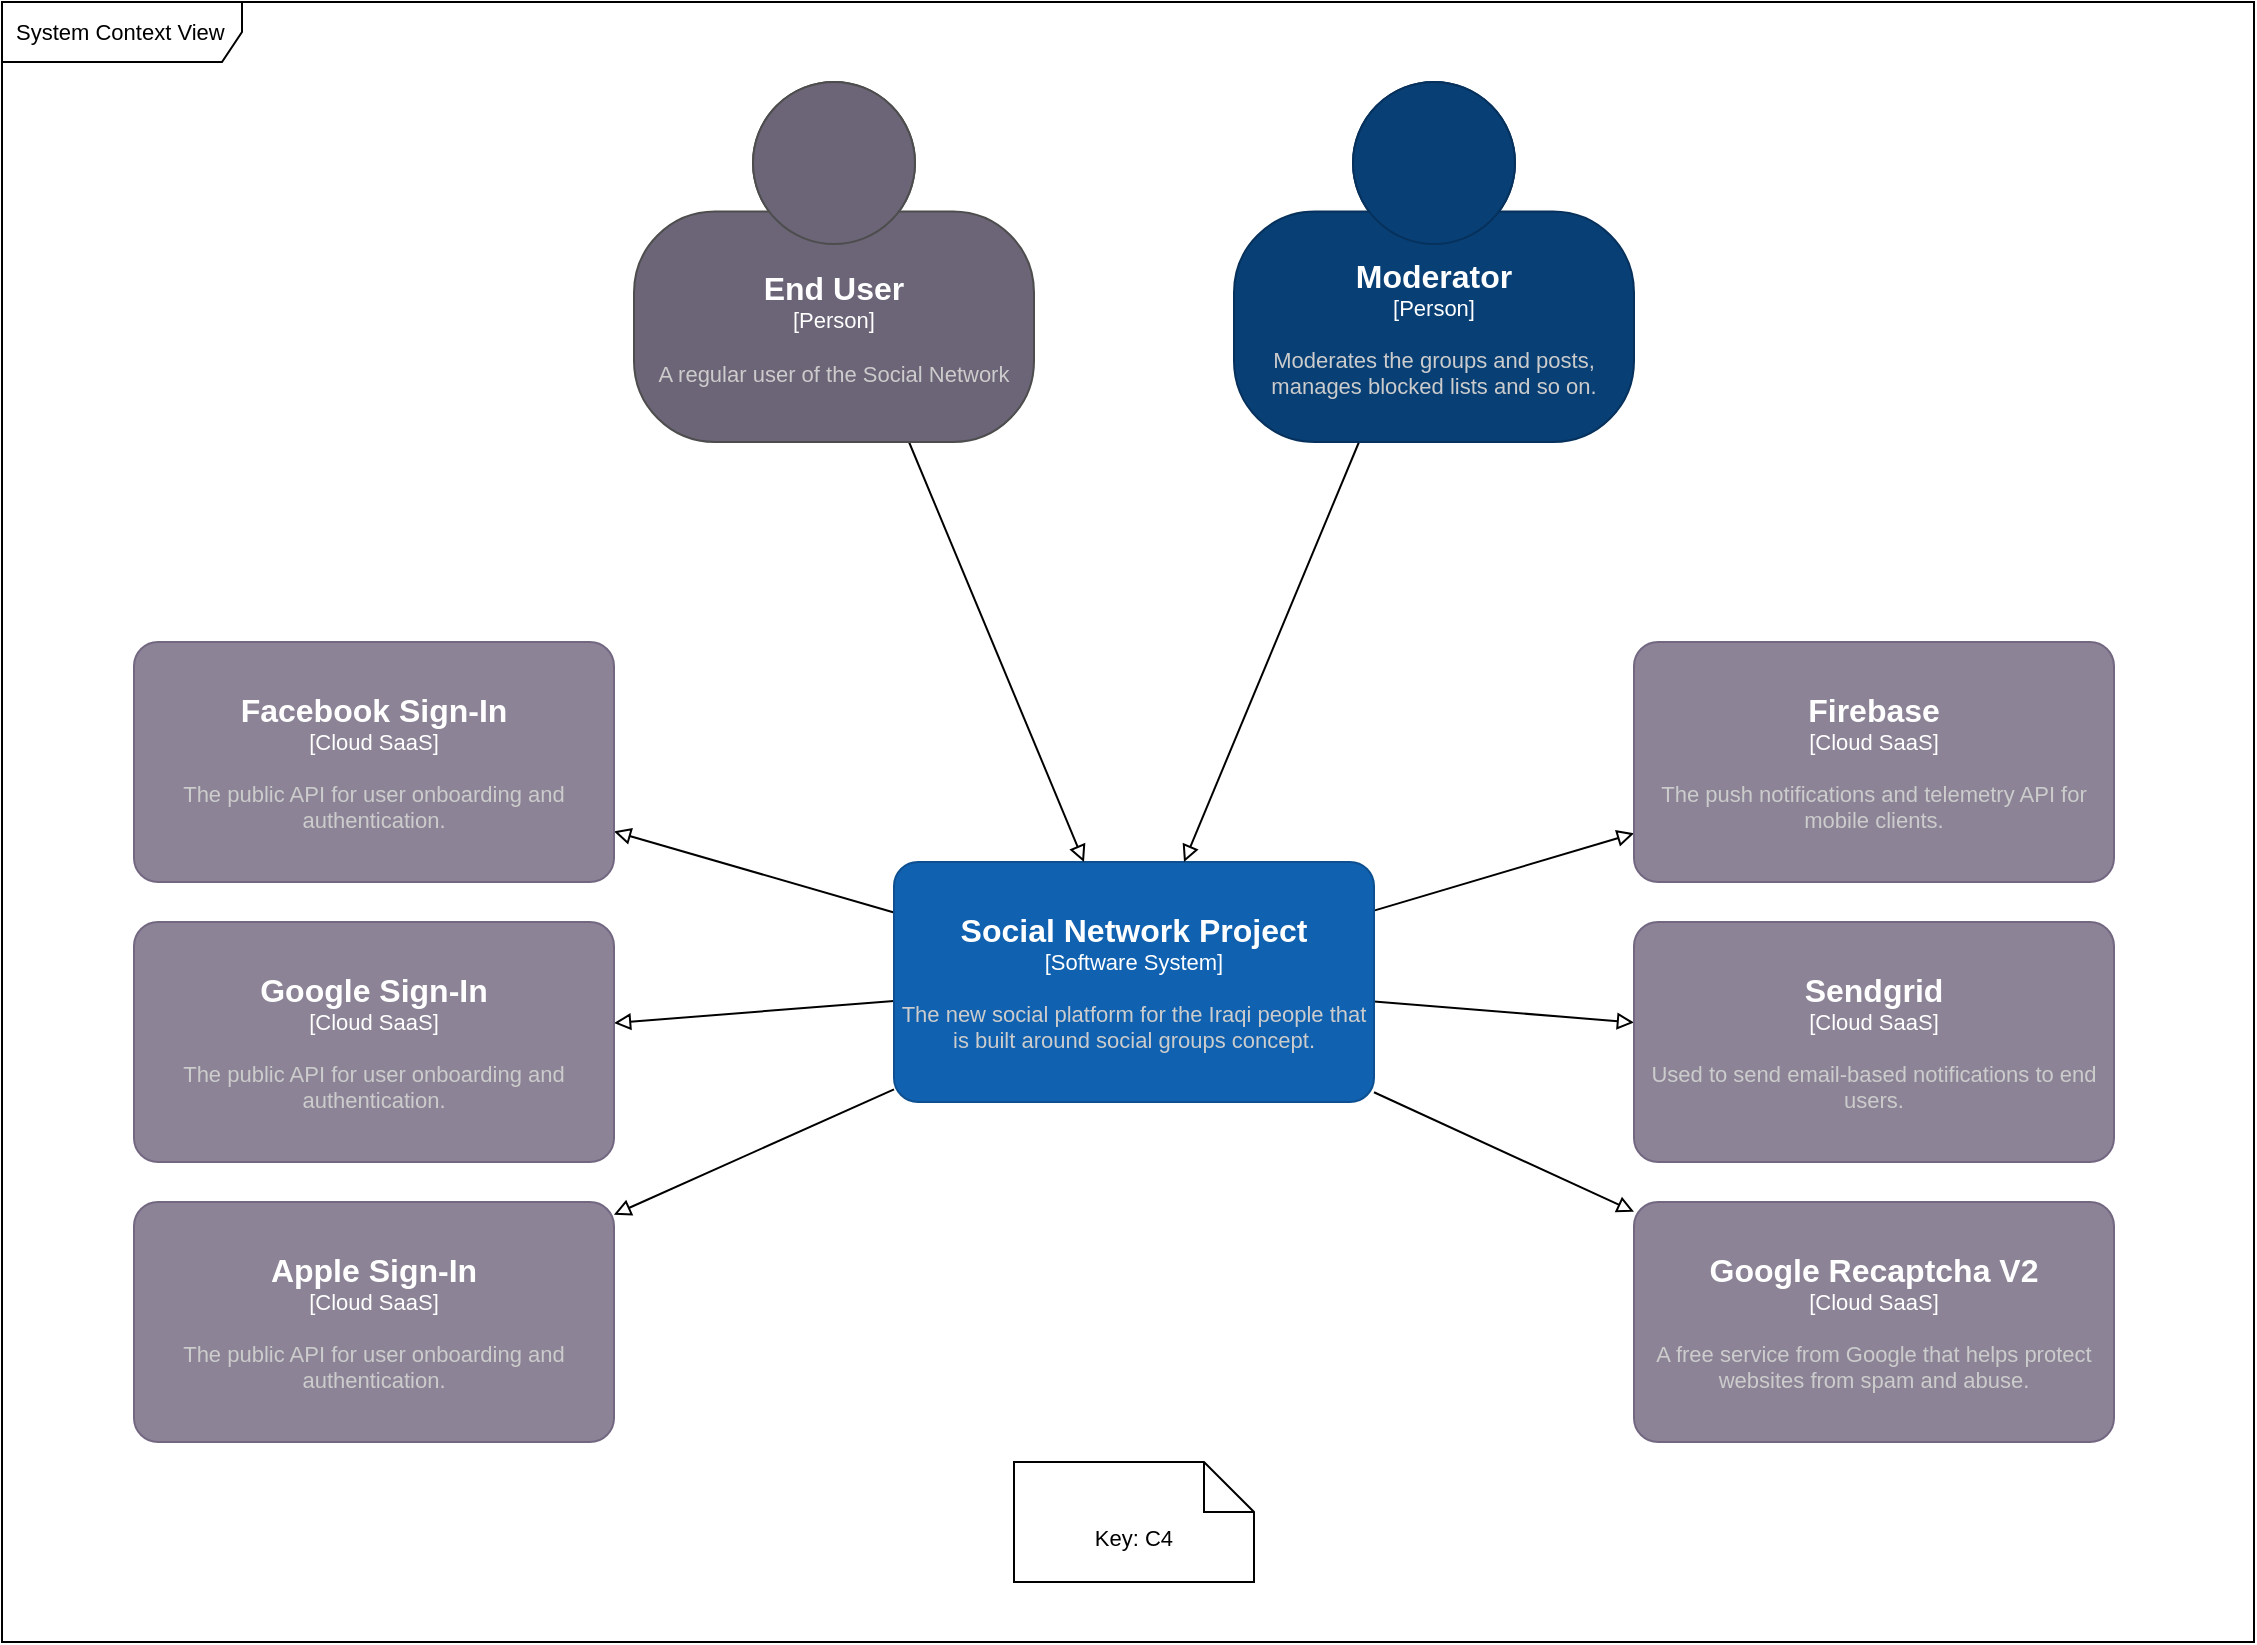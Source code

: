 <mxfile version="21.2.8" type="device" pages="4">
  <diagram name="Context View" id="QpDyt2dnWkIBTvvfetQ5">
    <mxGraphModel dx="1194" dy="760" grid="1" gridSize="10" guides="1" tooltips="1" connect="1" arrows="1" fold="1" page="1" pageScale="1" pageWidth="827" pageHeight="1169" math="0" shadow="0">
      <root>
        <mxCell id="0" />
        <mxCell id="1" parent="0" />
        <mxCell id="gMD4lqN2Ih8vF4gj3-UT-20" value="System Context View" style="shape=umlFrame;whiteSpace=wrap;html=1;width=120;height=30;boundedLbl=1;verticalAlign=middle;align=left;spacingLeft=5;strokeWidth=1;fontSize=11;" parent="1" vertex="1">
          <mxGeometry x="10" y="10" width="1126" height="820" as="geometry" />
        </mxCell>
        <mxCell id="gMD4lqN2Ih8vF4gj3-UT-11" style="edgeStyle=none;rounded=0;orthogonalLoop=1;jettySize=auto;html=1;fontSize=11;startArrow=none;startFill=0;endArrow=block;endFill=0;" parent="1" source="gMD4lqN2Ih8vF4gj3-UT-2" target="gMD4lqN2Ih8vF4gj3-UT-4" edge="1">
          <mxGeometry relative="1" as="geometry" />
        </mxCell>
        <mxCell id="gMD4lqN2Ih8vF4gj3-UT-12" style="edgeStyle=none;rounded=0;orthogonalLoop=1;jettySize=auto;html=1;fontSize=11;startArrow=none;startFill=0;endArrow=block;endFill=0;" parent="1" source="gMD4lqN2Ih8vF4gj3-UT-2" target="gMD4lqN2Ih8vF4gj3-UT-5" edge="1">
          <mxGeometry relative="1" as="geometry" />
        </mxCell>
        <mxCell id="gMD4lqN2Ih8vF4gj3-UT-13" style="edgeStyle=none;rounded=0;orthogonalLoop=1;jettySize=auto;html=1;fontSize=11;startArrow=none;startFill=0;endArrow=block;endFill=0;" parent="1" source="gMD4lqN2Ih8vF4gj3-UT-2" target="gMD4lqN2Ih8vF4gj3-UT-6" edge="1">
          <mxGeometry relative="1" as="geometry" />
        </mxCell>
        <mxCell id="gMD4lqN2Ih8vF4gj3-UT-14" style="edgeStyle=none;rounded=0;orthogonalLoop=1;jettySize=auto;html=1;fontSize=11;startArrow=none;startFill=0;endArrow=block;endFill=0;" parent="1" source="gMD4lqN2Ih8vF4gj3-UT-2" target="gMD4lqN2Ih8vF4gj3-UT-7" edge="1">
          <mxGeometry relative="1" as="geometry" />
        </mxCell>
        <mxCell id="gMD4lqN2Ih8vF4gj3-UT-15" style="edgeStyle=none;rounded=0;orthogonalLoop=1;jettySize=auto;html=1;fontSize=11;startArrow=none;startFill=0;endArrow=block;endFill=0;" parent="1" source="gMD4lqN2Ih8vF4gj3-UT-2" target="gMD4lqN2Ih8vF4gj3-UT-8" edge="1">
          <mxGeometry relative="1" as="geometry" />
        </mxCell>
        <mxCell id="gMD4lqN2Ih8vF4gj3-UT-16" style="edgeStyle=none;rounded=0;orthogonalLoop=1;jettySize=auto;html=1;fontSize=11;startArrow=none;startFill=0;endArrow=block;endFill=0;" parent="1" source="gMD4lqN2Ih8vF4gj3-UT-2" target="gMD4lqN2Ih8vF4gj3-UT-9" edge="1">
          <mxGeometry relative="1" as="geometry" />
        </mxCell>
        <object placeholders="1" c4Name="Social Network Project" c4Type="Software System" c4Description="The new social platform for the Iraqi people that is built around social groups concept." label="&lt;font style=&quot;font-size: 16px&quot;&gt;&lt;b&gt;%c4Name%&lt;/b&gt;&lt;/font&gt;&lt;div&gt;[%c4Type%]&lt;/div&gt;&lt;br&gt;&lt;div&gt;&lt;font style=&quot;font-size: 11px&quot;&gt;&lt;font color=&quot;#cccccc&quot;&gt;%c4Description%&lt;/font&gt;&lt;/div&gt;" id="gMD4lqN2Ih8vF4gj3-UT-2">
          <mxCell style="rounded=1;whiteSpace=wrap;html=1;labelBackgroundColor=none;fillColor=#1061B0;fontColor=#ffffff;align=center;arcSize=10;strokeColor=#0D5091;metaEdit=1;resizable=0;points=[[0.25,0,0],[0.5,0,0],[0.75,0,0],[1,0.25,0],[1,0.5,0],[1,0.75,0],[0.75,1,0],[0.5,1,0],[0.25,1,0],[0,0.75,0],[0,0.5,0],[0,0.25,0]];strokeWidth=1;fontSize=11;" parent="1" vertex="1">
            <mxGeometry x="456" y="440" width="240" height="120" as="geometry" />
          </mxCell>
        </object>
        <mxCell id="gMD4lqN2Ih8vF4gj3-UT-18" style="edgeStyle=none;rounded=0;orthogonalLoop=1;jettySize=auto;html=1;fontSize=11;startArrow=none;startFill=0;endArrow=block;endFill=0;" parent="1" source="gMD4lqN2Ih8vF4gj3-UT-3" target="gMD4lqN2Ih8vF4gj3-UT-2" edge="1">
          <mxGeometry relative="1" as="geometry" />
        </mxCell>
        <object placeholders="1" c4Name="Moderator" c4Type="Person" c4Description="Moderates the groups and posts, manages blocked lists and so on." label="&lt;font style=&quot;font-size: 16px&quot;&gt;&lt;b&gt;%c4Name%&lt;/b&gt;&lt;/font&gt;&lt;div&gt;[%c4Type%]&lt;/div&gt;&lt;br&gt;&lt;div&gt;&lt;font style=&quot;font-size: 11px&quot;&gt;&lt;font color=&quot;#cccccc&quot;&gt;%c4Description%&lt;/font&gt;&lt;/div&gt;" id="gMD4lqN2Ih8vF4gj3-UT-3">
          <mxCell style="html=1;fontSize=11;dashed=0;whiteSpace=wrap;fillColor=#083F75;strokeColor=#06315C;fontColor=#ffffff;shape=mxgraph.c4.person2;align=center;metaEdit=1;points=[[0.5,0,0],[1,0.5,0],[1,0.75,0],[0.75,1,0],[0.5,1,0],[0.25,1,0],[0,0.75,0],[0,0.5,0]];resizable=0;strokeWidth=1;" parent="1" vertex="1">
            <mxGeometry x="626" y="50" width="200" height="180" as="geometry" />
          </mxCell>
        </object>
        <object placeholders="1" c4Name="Facebook Sign-In" c4Type="Cloud SaaS" c4Description="The public API for user onboarding and authentication." label="&lt;font style=&quot;font-size: 16px&quot;&gt;&lt;b&gt;%c4Name%&lt;/b&gt;&lt;/font&gt;&lt;div&gt;[%c4Type%]&lt;/div&gt;&lt;br&gt;&lt;div&gt;&lt;font style=&quot;font-size: 11px&quot;&gt;&lt;font color=&quot;#cccccc&quot;&gt;%c4Description%&lt;/font&gt;&lt;/div&gt;" id="gMD4lqN2Ih8vF4gj3-UT-4">
          <mxCell style="rounded=1;whiteSpace=wrap;html=1;labelBackgroundColor=none;fillColor=#8C8496;fontColor=#ffffff;align=center;arcSize=10;strokeColor=#736782;metaEdit=1;resizable=0;points=[[0.25,0,0],[0.5,0,0],[0.75,0,0],[1,0.25,0],[1,0.5,0],[1,0.75,0],[0.75,1,0],[0.5,1,0],[0.25,1,0],[0,0.75,0],[0,0.5,0],[0,0.25,0]];strokeWidth=1;fontSize=11;" parent="1" vertex="1">
            <mxGeometry x="76" y="330" width="240" height="120" as="geometry" />
          </mxCell>
        </object>
        <object placeholders="1" c4Name="Google Sign-In" c4Type="Cloud SaaS" c4Description="The public API for user onboarding and authentication." label="&lt;font style=&quot;font-size: 16px&quot;&gt;&lt;b&gt;%c4Name%&lt;/b&gt;&lt;/font&gt;&lt;div&gt;[%c4Type%]&lt;/div&gt;&lt;br&gt;&lt;div&gt;&lt;font style=&quot;font-size: 11px&quot;&gt;&lt;font color=&quot;#cccccc&quot;&gt;%c4Description%&lt;/font&gt;&lt;/div&gt;" id="gMD4lqN2Ih8vF4gj3-UT-5">
          <mxCell style="rounded=1;whiteSpace=wrap;html=1;labelBackgroundColor=none;fillColor=#8C8496;fontColor=#ffffff;align=center;arcSize=10;strokeColor=#736782;metaEdit=1;resizable=0;points=[[0.25,0,0],[0.5,0,0],[0.75,0,0],[1,0.25,0],[1,0.5,0],[1,0.75,0],[0.75,1,0],[0.5,1,0],[0.25,1,0],[0,0.75,0],[0,0.5,0],[0,0.25,0]];strokeWidth=1;fontSize=11;" parent="1" vertex="1">
            <mxGeometry x="76" y="470" width="240" height="120" as="geometry" />
          </mxCell>
        </object>
        <object placeholders="1" c4Name="Apple Sign-In" c4Type="Cloud SaaS" c4Description="The public API for user onboarding and authentication." label="&lt;font style=&quot;font-size: 16px&quot;&gt;&lt;b&gt;%c4Name%&lt;/b&gt;&lt;/font&gt;&lt;div&gt;[%c4Type%]&lt;/div&gt;&lt;br&gt;&lt;div&gt;&lt;font style=&quot;font-size: 11px&quot;&gt;&lt;font color=&quot;#cccccc&quot;&gt;%c4Description%&lt;/font&gt;&lt;/div&gt;" id="gMD4lqN2Ih8vF4gj3-UT-6">
          <mxCell style="rounded=1;whiteSpace=wrap;html=1;labelBackgroundColor=none;fillColor=#8C8496;fontColor=#ffffff;align=center;arcSize=10;strokeColor=#736782;metaEdit=1;resizable=0;points=[[0.25,0,0],[0.5,0,0],[0.75,0,0],[1,0.25,0],[1,0.5,0],[1,0.75,0],[0.75,1,0],[0.5,1,0],[0.25,1,0],[0,0.75,0],[0,0.5,0],[0,0.25,0]];strokeWidth=1;fontSize=11;" parent="1" vertex="1">
            <mxGeometry x="76" y="610" width="240" height="120" as="geometry" />
          </mxCell>
        </object>
        <object placeholders="1" c4Name="Firebase" c4Type="Cloud SaaS" c4Description="The push notifications and telemetry API for mobile clients." label="&lt;font style=&quot;font-size: 16px&quot;&gt;&lt;b&gt;%c4Name%&lt;/b&gt;&lt;/font&gt;&lt;div&gt;[%c4Type%]&lt;/div&gt;&lt;br&gt;&lt;div&gt;&lt;font style=&quot;font-size: 11px&quot;&gt;&lt;font color=&quot;#cccccc&quot;&gt;%c4Description%&lt;/font&gt;&lt;/div&gt;" id="gMD4lqN2Ih8vF4gj3-UT-7">
          <mxCell style="rounded=1;whiteSpace=wrap;html=1;labelBackgroundColor=none;fillColor=#8C8496;fontColor=#ffffff;align=center;arcSize=10;strokeColor=#736782;metaEdit=1;resizable=0;points=[[0.25,0,0],[0.5,0,0],[0.75,0,0],[1,0.25,0],[1,0.5,0],[1,0.75,0],[0.75,1,0],[0.5,1,0],[0.25,1,0],[0,0.75,0],[0,0.5,0],[0,0.25,0]];strokeWidth=1;fontSize=11;" parent="1" vertex="1">
            <mxGeometry x="826" y="330" width="240" height="120" as="geometry" />
          </mxCell>
        </object>
        <object placeholders="1" c4Name="Sendgrid" c4Type="Cloud SaaS" c4Description="Used to send email-based notifications to end users." label="&lt;font style=&quot;font-size: 16px&quot;&gt;&lt;b&gt;%c4Name%&lt;/b&gt;&lt;/font&gt;&lt;div&gt;[%c4Type%]&lt;/div&gt;&lt;br&gt;&lt;div&gt;&lt;font style=&quot;font-size: 11px&quot;&gt;&lt;font color=&quot;#cccccc&quot;&gt;%c4Description%&lt;/font&gt;&lt;/div&gt;" id="gMD4lqN2Ih8vF4gj3-UT-8">
          <mxCell style="rounded=1;whiteSpace=wrap;html=1;labelBackgroundColor=none;fillColor=#8C8496;fontColor=#ffffff;align=center;arcSize=10;strokeColor=#736782;metaEdit=1;resizable=0;points=[[0.25,0,0],[0.5,0,0],[0.75,0,0],[1,0.25,0],[1,0.5,0],[1,0.75,0],[0.75,1,0],[0.5,1,0],[0.25,1,0],[0,0.75,0],[0,0.5,0],[0,0.25,0]];strokeWidth=1;fontSize=11;" parent="1" vertex="1">
            <mxGeometry x="826" y="470" width="240" height="120" as="geometry" />
          </mxCell>
        </object>
        <object placeholders="1" c4Name="Google Recaptcha V2" c4Type="Cloud SaaS" c4Description="A free service from Google that helps protect websites from spam and abuse." label="&lt;font style=&quot;font-size: 16px&quot;&gt;&lt;b&gt;%c4Name%&lt;/b&gt;&lt;/font&gt;&lt;div&gt;[%c4Type%]&lt;/div&gt;&lt;br&gt;&lt;div&gt;&lt;font style=&quot;font-size: 11px&quot;&gt;&lt;font color=&quot;#cccccc&quot;&gt;%c4Description%&lt;/font&gt;&lt;/div&gt;" id="gMD4lqN2Ih8vF4gj3-UT-9">
          <mxCell style="rounded=1;whiteSpace=wrap;html=1;labelBackgroundColor=none;fillColor=#8C8496;fontColor=#ffffff;align=center;arcSize=10;strokeColor=#736782;metaEdit=1;resizable=0;points=[[0.25,0,0],[0.5,0,0],[0.75,0,0],[1,0.25,0],[1,0.5,0],[1,0.75,0],[0.75,1,0],[0.5,1,0],[0.25,1,0],[0,0.75,0],[0,0.5,0],[0,0.25,0]];strokeWidth=1;fontSize=11;" parent="1" vertex="1">
            <mxGeometry x="826" y="610" width="240" height="120" as="geometry" />
          </mxCell>
        </object>
        <mxCell id="gMD4lqN2Ih8vF4gj3-UT-17" style="edgeStyle=none;rounded=0;orthogonalLoop=1;jettySize=auto;html=1;fontSize=11;startArrow=none;startFill=0;endArrow=block;endFill=0;" parent="1" source="gMD4lqN2Ih8vF4gj3-UT-10" target="gMD4lqN2Ih8vF4gj3-UT-2" edge="1">
          <mxGeometry relative="1" as="geometry" />
        </mxCell>
        <object placeholders="1" c4Name="End User" c4Type="Person" c4Description="A regular user of the Social Network" label="&lt;font style=&quot;font-size: 16px&quot;&gt;&lt;b&gt;%c4Name%&lt;/b&gt;&lt;/font&gt;&lt;div&gt;[%c4Type%]&lt;/div&gt;&lt;br&gt;&lt;div&gt;&lt;font style=&quot;font-size: 11px&quot;&gt;&lt;font color=&quot;#cccccc&quot;&gt;%c4Description%&lt;/font&gt;&lt;/div&gt;" id="gMD4lqN2Ih8vF4gj3-UT-10">
          <mxCell style="html=1;fontSize=11;dashed=0;whiteSpace=wrap;fillColor=#6C6477;strokeColor=#4D4D4D;fontColor=#ffffff;shape=mxgraph.c4.person2;align=center;metaEdit=1;points=[[0.5,0,0],[1,0.5,0],[1,0.75,0],[0.75,1,0],[0.5,1,0],[0.25,1,0],[0,0.75,0],[0,0.5,0]];resizable=0;strokeWidth=1;" parent="1" vertex="1">
            <mxGeometry x="326" y="50" width="200" height="180" as="geometry" />
          </mxCell>
        </object>
        <mxCell id="gMD4lqN2Ih8vF4gj3-UT-19" value="Key: C4" style="shape=note2;boundedLbl=1;whiteSpace=wrap;html=1;size=25;verticalAlign=top;align=center;strokeWidth=1;fontSize=11;" parent="1" vertex="1">
          <mxGeometry x="516" y="740" width="120" height="60" as="geometry" />
        </mxCell>
      </root>
    </mxGraphModel>
  </diagram>
  <diagram id="YJ6lmBkEABQj30yc1Qx-" name="Container View">
    <mxGraphModel dx="4639" dy="3069" grid="1" gridSize="10" guides="1" tooltips="1" connect="1" arrows="1" fold="1" page="1" pageScale="1" pageWidth="827" pageHeight="1169" math="0" shadow="0">
      <root>
        <mxCell id="0" />
        <mxCell id="1" parent="0" />
        <mxCell id="n8cY28AQq2IXDqb_whLu-75" value="Components &amp;amp; Connectors View" style="shape=umlFrame;whiteSpace=wrap;html=1;width=320;height=30;boundedLbl=1;verticalAlign=middle;align=left;spacingLeft=5;strokeWidth=1;fontSize=11;" vertex="1" parent="1">
          <mxGeometry x="-1630" y="-1150" width="2570" height="5440" as="geometry" />
        </mxCell>
        <mxCell id="n8cY28AQq2IXDqb_whLu-73" value="Subview: Message-based communication&amp;nbsp;" style="shape=umlFrame;whiteSpace=wrap;html=1;width=400;height=30;boundedLbl=1;verticalAlign=middle;align=left;spacingLeft=5;strokeWidth=1;fontSize=11;" vertex="1" parent="1">
          <mxGeometry x="-1590" y="2360" width="2490" height="1510" as="geometry" />
        </mxCell>
        <mxCell id="n8cY28AQq2IXDqb_whLu-63" value="Subview: Event-based communication&amp;nbsp;" style="shape=umlFrame;whiteSpace=wrap;html=1;width=320;height=30;boundedLbl=1;verticalAlign=middle;align=left;spacingLeft=5;strokeWidth=1;fontSize=11;" vertex="1" parent="1">
          <mxGeometry x="-1590" y="750" width="2490" height="1510" as="geometry" />
        </mxCell>
        <mxCell id="LaQA7F6lKZEa1fSfJCBl-37" style="edgeStyle=none;rounded=0;orthogonalLoop=1;jettySize=auto;html=1;fontSize=11;startArrow=none;startFill=0;endArrow=block;endFill=0;elbow=vertical;" parent="1" source="qT88uu3XphuxynGAasSn-3" target="AYmT24SNNiredn2sRGxd-2" edge="1">
          <mxGeometry relative="1" as="geometry" />
        </mxCell>
        <mxCell id="LaQA7F6lKZEa1fSfJCBl-39" style="edgeStyle=none;rounded=0;orthogonalLoop=1;jettySize=auto;html=1;fontSize=11;startArrow=none;startFill=0;endArrow=block;endFill=0;elbow=vertical;" parent="1" source="qT88uu3XphuxynGAasSn-3" target="qT88uu3XphuxynGAasSn-14" edge="1">
          <mxGeometry relative="1" as="geometry" />
        </mxCell>
        <object placeholders="1" c4Name="Transcoder Service" c4Type="System" c4Description="Description of software system." label="&lt;font style=&quot;font-size: 16px&quot;&gt;&lt;b&gt;%c4Name%&lt;/b&gt;&lt;/font&gt;&lt;div&gt;[%c4Type%]&lt;/div&gt;&lt;br&gt;&lt;div&gt;&lt;font style=&quot;font-size: 11px&quot;&gt;&lt;font color=&quot;#cccccc&quot;&gt;%c4Description%&lt;/font&gt;&lt;/div&gt;" id="qT88uu3XphuxynGAasSn-3">
          <mxCell style="rounded=1;whiteSpace=wrap;html=1;labelBackgroundColor=none;fillColor=#1061B0;fontColor=#ffffff;align=center;arcSize=10;strokeColor=#0D5091;metaEdit=1;resizable=0;points=[[0.25,0,0],[0.5,0,0],[0.75,0,0],[1,0.25,0],[1,0.5,0],[1,0.75,0],[0.75,1,0],[0.5,1,0],[0.25,1,0],[0,0.75,0],[0,0.5,0],[0,0.25,0]];strokeWidth=1;fontSize=11;" parent="1" vertex="1">
            <mxGeometry x="500" y="-430" width="240" height="120" as="geometry" />
          </mxCell>
        </object>
        <mxCell id="LaQA7F6lKZEa1fSfJCBl-26" style="edgeStyle=none;rounded=0;orthogonalLoop=1;jettySize=auto;html=1;fontSize=11;startArrow=none;startFill=0;endArrow=block;endFill=0;elbow=vertical;" parent="1" source="qT88uu3XphuxynGAasSn-4" target="AYmT24SNNiredn2sRGxd-1" edge="1">
          <mxGeometry relative="1" as="geometry" />
        </mxCell>
        <mxCell id="LaQA7F6lKZEa1fSfJCBl-27" style="edgeStyle=none;rounded=0;orthogonalLoop=1;jettySize=auto;html=1;fontSize=11;startArrow=none;startFill=0;endArrow=block;endFill=0;elbow=vertical;" parent="1" source="qT88uu3XphuxynGAasSn-4" target="qT88uu3XphuxynGAasSn-14" edge="1">
          <mxGeometry relative="1" as="geometry" />
        </mxCell>
        <mxCell id="LaQA7F6lKZEa1fSfJCBl-28" style="edgeStyle=none;rounded=0;orthogonalLoop=1;jettySize=auto;html=1;fontSize=11;startArrow=none;startFill=0;endArrow=block;endFill=0;elbow=vertical;" parent="1" source="qT88uu3XphuxynGAasSn-4" target="AYmT24SNNiredn2sRGxd-5" edge="1">
          <mxGeometry relative="1" as="geometry" />
        </mxCell>
        <object placeholders="1" c4Name="Post Service" c4Type="Container" c4Technology="SpringBoot" c4Description="" label="&lt;font style=&quot;font-size: 16px&quot;&gt;&lt;b&gt;%c4Name%&lt;/b&gt;&lt;/font&gt;&lt;div&gt;[%c4Type%: %c4Technology%]&lt;/div&gt;&lt;br&gt;&lt;div&gt;&lt;font style=&quot;font-size: 11px&quot;&gt;&lt;font color=&quot;#E6E6E6&quot;&gt;%c4Description%&lt;/font&gt;&lt;/div&gt;" id="qT88uu3XphuxynGAasSn-4">
          <mxCell style="rounded=1;whiteSpace=wrap;html=1;fontSize=11;labelBackgroundColor=none;fillColor=#23A2D9;fontColor=#ffffff;align=center;arcSize=10;strokeColor=#0E7DAD;metaEdit=1;resizable=0;points=[[0.25,0,0],[0.5,0,0],[0.75,0,0],[1,0.25,0],[1,0.5,0],[1,0.75,0],[0.75,1,0],[0.5,1,0],[0.25,1,0],[0,0.75,0],[0,0.5,0],[0,0.25,0]];strokeWidth=1;" parent="1" vertex="1">
            <mxGeometry x="320" y="-814" width="240" height="120" as="geometry" />
          </mxCell>
        </object>
        <mxCell id="LaQA7F6lKZEa1fSfJCBl-10" style="rounded=0;orthogonalLoop=1;jettySize=auto;html=1;fontSize=11;startArrow=none;startFill=0;endArrow=block;endFill=0;elbow=vertical;" parent="1" source="qT88uu3XphuxynGAasSn-5" target="AYmT24SNNiredn2sRGxd-3" edge="1">
          <mxGeometry relative="1" as="geometry" />
        </mxCell>
        <mxCell id="LaQA7F6lKZEa1fSfJCBl-11" style="rounded=0;orthogonalLoop=1;jettySize=auto;html=1;fontSize=11;startArrow=none;startFill=0;endArrow=block;endFill=0;elbow=vertical;" parent="1" source="qT88uu3XphuxynGAasSn-5" target="AYmT24SNNiredn2sRGxd-8" edge="1">
          <mxGeometry relative="1" as="geometry" />
        </mxCell>
        <mxCell id="LaQA7F6lKZEa1fSfJCBl-12" style="rounded=0;orthogonalLoop=1;jettySize=auto;html=1;fontSize=11;startArrow=none;startFill=0;endArrow=block;endFill=0;elbow=vertical;" parent="1" source="qT88uu3XphuxynGAasSn-5" target="qT88uu3XphuxynGAasSn-14" edge="1">
          <mxGeometry relative="1" as="geometry" />
        </mxCell>
        <mxCell id="LaQA7F6lKZEa1fSfJCBl-13" style="rounded=0;orthogonalLoop=1;jettySize=auto;html=1;fontSize=11;startArrow=none;startFill=0;endArrow=block;endFill=0;elbow=vertical;strokeWidth=4;" parent="1" source="qT88uu3XphuxynGAasSn-5" target="qT88uu3XphuxynGAasSn-8" edge="1">
          <mxGeometry relative="1" as="geometry" />
        </mxCell>
        <object placeholders="1" c4Name="Group Service" c4Type="Container" c4Technology="SpringBoot" c4Description="" label="&lt;font style=&quot;font-size: 16px&quot;&gt;&lt;b&gt;%c4Name%&lt;/b&gt;&lt;/font&gt;&lt;div&gt;[%c4Type%: %c4Technology%]&lt;/div&gt;&lt;br&gt;&lt;div&gt;&lt;font style=&quot;font-size: 11px&quot;&gt;&lt;font color=&quot;#E6E6E6&quot;&gt;%c4Description%&lt;/font&gt;&lt;/div&gt;" id="qT88uu3XphuxynGAasSn-5">
          <mxCell style="rounded=1;whiteSpace=wrap;html=1;fontSize=11;labelBackgroundColor=none;fillColor=#23A2D9;fontColor=#ffffff;align=center;arcSize=10;strokeColor=#0E7DAD;metaEdit=1;resizable=0;points=[[0.25,0,0],[0.5,0,0],[0.75,0,0],[1,0.25,0],[1,0.5,0],[1,0.75,0],[0.75,1,0],[0.5,1,0],[0.25,1,0],[0,0.75,0],[0,0.5,0],[0,0.25,0]];strokeWidth=1;" parent="1" vertex="1">
            <mxGeometry x="-670" y="-540" width="240" height="120" as="geometry" />
          </mxCell>
        </object>
        <mxCell id="LaQA7F6lKZEa1fSfJCBl-35" style="edgeStyle=none;rounded=0;orthogonalLoop=1;jettySize=auto;html=1;fontSize=11;startArrow=none;startFill=0;endArrow=block;endFill=0;elbow=vertical;" parent="1" source="qT88uu3XphuxynGAasSn-6" target="AYmT24SNNiredn2sRGxd-4" edge="1">
          <mxGeometry relative="1" as="geometry" />
        </mxCell>
        <mxCell id="LaQA7F6lKZEa1fSfJCBl-36" style="edgeStyle=none;rounded=0;orthogonalLoop=1;jettySize=auto;html=1;fontSize=11;startArrow=none;startFill=0;endArrow=block;endFill=0;elbow=vertical;" parent="1" source="qT88uu3XphuxynGAasSn-6" target="QVcrE_2okE06RFS90pdr-1" edge="1">
          <mxGeometry relative="1" as="geometry" />
        </mxCell>
        <object placeholders="1" c4Name="Notification Service" c4Type="Container" c4Technology="e.g. SpringBoot, ElasticSearch, etc." c4Description="" label="&lt;font style=&quot;font-size: 16px&quot;&gt;&lt;b&gt;%c4Name%&lt;/b&gt;&lt;/font&gt;&lt;div&gt;[%c4Type%: %c4Technology%]&lt;/div&gt;&lt;br&gt;&lt;div&gt;&lt;font style=&quot;font-size: 11px&quot;&gt;&lt;font color=&quot;#E6E6E6&quot;&gt;%c4Description%&lt;/font&gt;&lt;/div&gt;" id="qT88uu3XphuxynGAasSn-6">
          <mxCell style="rounded=1;whiteSpace=wrap;html=1;fontSize=11;labelBackgroundColor=none;fillColor=#23A2D9;fontColor=#ffffff;align=center;arcSize=10;strokeColor=#0E7DAD;metaEdit=1;resizable=0;points=[[0.25,0,0],[0.5,0,0],[0.75,0,0],[1,0.25,0],[1,0.5,0],[1,0.75,0],[0.75,1,0],[0.5,1,0],[0.25,1,0],[0,0.75,0],[0,0.5,0],[0,0.25,0]];strokeWidth=1;" parent="1" vertex="1">
            <mxGeometry x="-1530" y="-290" width="240" height="120" as="geometry" />
          </mxCell>
        </object>
        <object placeholders="1" c4Name="Image Service" c4Type="Container" c4Technology="e.g. SpringBoot, ElasticSearch, etc." c4Description="" label="&lt;font style=&quot;font-size: 16px&quot;&gt;&lt;b&gt;%c4Name%&lt;/b&gt;&lt;/font&gt;&lt;div&gt;[%c4Type%: %c4Technology%]&lt;/div&gt;&lt;br&gt;&lt;div&gt;&lt;font style=&quot;font-size: 11px&quot;&gt;&lt;font color=&quot;#E6E6E6&quot;&gt;%c4Description%&lt;/font&gt;&lt;/div&gt;" id="qT88uu3XphuxynGAasSn-7">
          <mxCell style="rounded=1;whiteSpace=wrap;html=1;fontSize=11;labelBackgroundColor=none;fillColor=#23A2D9;fontColor=#ffffff;align=center;arcSize=10;strokeColor=#0E7DAD;metaEdit=1;resizable=0;points=[[0.25,0,0],[0.5,0,0],[0.75,0,0],[1,0.25,0],[1,0.5,0],[1,0.75,0],[0.75,1,0],[0.5,1,0],[0.25,1,0],[0,0.75,0],[0,0.5,0],[0,0.25,0]];strokeWidth=1;" parent="1" vertex="1">
            <mxGeometry x="144" y="80" width="240" height="120" as="geometry" />
          </mxCell>
        </object>
        <mxCell id="Q1E4mT3sZ3LLqOl-UXHS-4" style="rounded=0;orthogonalLoop=1;jettySize=auto;html=1;fontSize=11;startArrow=none;startFill=0;endArrow=block;endFill=0;elbow=vertical;" parent="1" source="qT88uu3XphuxynGAasSn-8" target="Q1E4mT3sZ3LLqOl-UXHS-1" edge="1">
          <mxGeometry relative="1" as="geometry" />
        </mxCell>
        <mxCell id="Q1E4mT3sZ3LLqOl-UXHS-5" style="rounded=0;orthogonalLoop=1;jettySize=auto;html=1;fontSize=11;startArrow=none;startFill=0;endArrow=block;endFill=0;elbow=vertical;" parent="1" source="qT88uu3XphuxynGAasSn-8" target="Q1E4mT3sZ3LLqOl-UXHS-2" edge="1">
          <mxGeometry relative="1" as="geometry" />
        </mxCell>
        <mxCell id="Q1E4mT3sZ3LLqOl-UXHS-6" style="rounded=0;orthogonalLoop=1;jettySize=auto;html=1;fontSize=11;startArrow=none;startFill=0;endArrow=block;endFill=0;elbow=vertical;" parent="1" source="qT88uu3XphuxynGAasSn-8" target="Q1E4mT3sZ3LLqOl-UXHS-3" edge="1">
          <mxGeometry relative="1" as="geometry" />
        </mxCell>
        <mxCell id="QVcrE_2okE06RFS90pdr-4" style="rounded=0;orthogonalLoop=1;jettySize=auto;html=1;fontSize=11;startArrow=none;startFill=0;endArrow=block;endFill=0;elbow=vertical;" parent="1" source="qT88uu3XphuxynGAasSn-8" target="QVcrE_2okE06RFS90pdr-3" edge="1">
          <mxGeometry relative="1" as="geometry" />
        </mxCell>
        <mxCell id="QVcrE_2okE06RFS90pdr-11" style="rounded=0;orthogonalLoop=1;jettySize=auto;html=1;fontSize=11;startArrow=none;startFill=0;endArrow=block;endFill=0;elbow=vertical;" parent="1" source="qT88uu3XphuxynGAasSn-8" target="qT88uu3XphuxynGAasSn-15" edge="1">
          <mxGeometry relative="1" as="geometry" />
        </mxCell>
        <mxCell id="QVcrE_2okE06RFS90pdr-12" style="rounded=0;orthogonalLoop=1;jettySize=auto;html=1;fontSize=11;startArrow=none;startFill=0;endArrow=block;endFill=0;elbow=vertical;" parent="1" source="qT88uu3XphuxynGAasSn-8" target="qT88uu3XphuxynGAasSn-12" edge="1">
          <mxGeometry relative="1" as="geometry" />
        </mxCell>
        <mxCell id="LaQA7F6lKZEa1fSfJCBl-1" style="rounded=0;orthogonalLoop=1;jettySize=auto;html=1;fontSize=11;startArrow=none;startFill=0;endArrow=block;endFill=0;elbow=vertical;" parent="1" source="qT88uu3XphuxynGAasSn-8" target="QVcrE_2okE06RFS90pdr-2" edge="1">
          <mxGeometry relative="1" as="geometry" />
        </mxCell>
        <mxCell id="LaQA7F6lKZEa1fSfJCBl-3" style="rounded=0;orthogonalLoop=1;jettySize=auto;html=1;fontSize=11;startArrow=none;startFill=0;endArrow=block;endFill=0;elbow=vertical;" parent="1" source="qT88uu3XphuxynGAasSn-8" target="qT88uu3XphuxynGAasSn-14" edge="1">
          <mxGeometry relative="1" as="geometry" />
        </mxCell>
        <mxCell id="LaQA7F6lKZEa1fSfJCBl-4" style="rounded=0;orthogonalLoop=1;jettySize=auto;html=1;fontSize=11;startArrow=block;startFill=0;endArrow=block;endFill=0;elbow=vertical;strokeWidth=4;" parent="1" source="qT88uu3XphuxynGAasSn-8" target="qT88uu3XphuxynGAasSn-4" edge="1">
          <mxGeometry relative="1" as="geometry" />
        </mxCell>
        <mxCell id="LaQA7F6lKZEa1fSfJCBl-7" style="rounded=0;orthogonalLoop=1;jettySize=auto;html=1;fontSize=11;startArrow=block;startFill=0;endArrow=block;endFill=0;elbow=vertical;strokeWidth=4;" parent="1" source="qT88uu3XphuxynGAasSn-9" target="qT88uu3XphuxynGAasSn-8" edge="1">
          <mxGeometry relative="1" as="geometry">
            <mxPoint x="-510" y="400" as="targetPoint" />
          </mxGeometry>
        </mxCell>
        <object placeholders="1" c4Name="Person Service" c4Type="Container" c4Technology="SpringBoot" c4Description="" label="&lt;font style=&quot;font-size: 16px&quot;&gt;&lt;b&gt;%c4Name%&lt;/b&gt;&lt;/font&gt;&lt;div&gt;[%c4Type%: %c4Technology%]&lt;/div&gt;&lt;br&gt;&lt;div&gt;&lt;font style=&quot;font-size: 11px&quot;&gt;&lt;font color=&quot;#E6E6E6&quot;&gt;%c4Description%&lt;/font&gt;&lt;/div&gt;" id="qT88uu3XphuxynGAasSn-8">
          <mxCell style="rounded=1;whiteSpace=wrap;html=1;fontSize=11;labelBackgroundColor=none;fillColor=#23A2D9;fontColor=#ffffff;align=center;arcSize=10;strokeColor=#0E7DAD;metaEdit=1;resizable=0;points=[[0.25,0,0],[0.5,0,0],[0.75,0,0],[1,0.25,0],[1,0.5,0],[1,0.75,0],[0.75,1,0],[0.5,1,0],[0.25,1,0],[0,0.75,0],[0,0.5,0],[0,0.25,0]];strokeWidth=1;" parent="1" vertex="1">
            <mxGeometry x="-610" y="100" width="240" height="120" as="geometry" />
          </mxCell>
        </object>
        <object placeholders="1" c4Name="Synapse Service" c4Type="Container" c4Technology="Python/Twisted implementation of Matrix" c4Description="" label="&lt;font style=&quot;font-size: 16px&quot;&gt;&lt;b&gt;%c4Name%&lt;/b&gt;&lt;/font&gt;&lt;div&gt;[%c4Type%: %c4Technology%]&lt;/div&gt;&lt;br&gt;&lt;div&gt;&lt;font style=&quot;font-size: 11px&quot;&gt;&lt;font color=&quot;#E6E6E6&quot;&gt;%c4Description%&lt;/font&gt;&lt;/div&gt;" id="qT88uu3XphuxynGAasSn-9">
          <mxCell style="rounded=1;whiteSpace=wrap;html=1;fontSize=11;labelBackgroundColor=none;fillColor=#23A2D9;fontColor=#ffffff;align=center;arcSize=10;strokeColor=#0E7DAD;metaEdit=1;resizable=0;points=[[0.25,0,0],[0.5,0,0],[0.75,0,0],[1,0.25,0],[1,0.5,0],[1,0.75,0],[0.75,1,0],[0.5,1,0],[0.25,1,0],[0,0.75,0],[0,0.5,0],[0,0.25,0]];strokeWidth=1;" parent="1" vertex="1">
            <mxGeometry x="-1010" y="-140" width="240" height="120" as="geometry" />
          </mxCell>
        </object>
        <mxCell id="LaQA7F6lKZEa1fSfJCBl-20" style="edgeStyle=none;rounded=0;orthogonalLoop=1;jettySize=auto;html=1;fontSize=11;startArrow=none;startFill=0;endArrow=block;endFill=0;elbow=vertical;" parent="1" source="qT88uu3XphuxynGAasSn-10" target="LaQA7F6lKZEa1fSfJCBl-18" edge="1">
          <mxGeometry relative="1" as="geometry" />
        </mxCell>
        <object placeholders="1" c4Type="Web Client" c4Container="Container" c4Technology="" c4Description="Admin-UI" label="&lt;font style=&quot;font-size: 16px&quot;&gt;&lt;b&gt;%c4Type%&lt;/b&gt;&lt;/font&gt;&lt;div&gt;[%c4Container%:&amp;nbsp;%c4Technology%]&lt;/div&gt;&lt;br&gt;&lt;div&gt;&lt;font style=&quot;font-size: 11px&quot;&gt;&lt;font color=&quot;#E6E6E6&quot;&gt;%c4Description%&lt;/font&gt;&lt;/div&gt;" id="qT88uu3XphuxynGAasSn-10">
          <mxCell style="shape=mxgraph.c4.webBrowserContainer2;whiteSpace=wrap;html=1;boundedLbl=1;rounded=0;labelBackgroundColor=none;strokeColor=#118ACD;fillColor=#23A2D9;strokeColor=#118ACD;strokeColor2=#0E7DAD;fontSize=12;fontColor=#ffffff;align=center;metaEdit=1;points=[[0.5,0,0],[1,0.25,0],[1,0.5,0],[1,0.75,0],[0.5,1,0],[0,0.75,0],[0,0.5,0],[0,0.25,0]];resizable=0;strokeWidth=1;" parent="1" vertex="1">
            <mxGeometry x="-1530" y="-1000" width="240" height="160" as="geometry" />
          </mxCell>
        </object>
        <mxCell id="LaQA7F6lKZEa1fSfJCBl-2" style="rounded=0;orthogonalLoop=1;jettySize=auto;html=1;fontSize=11;startArrow=none;startFill=0;endArrow=block;endFill=0;elbow=vertical;" parent="1" source="qT88uu3XphuxynGAasSn-11" target="QVcrE_2okE06RFS90pdr-1" edge="1">
          <mxGeometry relative="1" as="geometry" />
        </mxCell>
        <mxCell id="LaQA7F6lKZEa1fSfJCBl-19" style="edgeStyle=none;rounded=0;orthogonalLoop=1;jettySize=auto;html=1;fontSize=11;startArrow=none;startFill=0;endArrow=block;endFill=0;elbow=vertical;" parent="1" source="qT88uu3XphuxynGAasSn-11" target="LaQA7F6lKZEa1fSfJCBl-18" edge="1">
          <mxGeometry relative="1" as="geometry" />
        </mxCell>
        <object placeholders="1" c4Type="Mobile Client" c4Container="Container" c4Technology="Android, iOS" c4Description="Native Mobile clients" label="&lt;font style=&quot;font-size: 16px&quot;&gt;&lt;b&gt;%c4Type%&lt;/b&gt;&lt;/font&gt;&lt;div&gt;[%c4Container%:&amp;nbsp;%c4Technology%]&lt;/div&gt;&lt;br&gt;&lt;div&gt;&lt;font style=&quot;font-size: 11px&quot;&gt;&lt;font color=&quot;#E6E6E6&quot;&gt;%c4Description%&lt;/font&gt;&lt;/div&gt;" id="qT88uu3XphuxynGAasSn-11">
          <mxCell style="shape=mxgraph.c4.webBrowserContainer2;whiteSpace=wrap;html=1;boundedLbl=1;rounded=0;labelBackgroundColor=none;strokeColor=#118ACD;fillColor=#23A2D9;strokeColor=#118ACD;strokeColor2=#0E7DAD;fontSize=12;fontColor=#ffffff;align=center;metaEdit=1;points=[[0.5,0,0],[1,0.25,0],[1,0.5,0],[1,0.75,0],[0.5,1,0],[0,0.75,0],[0,0.5,0],[0,0.25,0]];resizable=0;strokeWidth=1;" parent="1" vertex="1">
            <mxGeometry x="-1530" y="-750" width="240" height="160" as="geometry" />
          </mxCell>
        </object>
        <object placeholders="1" c4Type="RDBMS Data Storage" c4Container="Container" c4Technology="Postgresql" c4Description="Person_Service_DB" label="&lt;font style=&quot;font-size: 16px&quot;&gt;&lt;b&gt;%c4Type%&lt;/b&gt;&lt;/font&gt;&lt;div&gt;[%c4Container%:&amp;nbsp;%c4Technology%]&lt;/div&gt;&lt;br&gt;&lt;div&gt;&lt;font style=&quot;font-size: 11px&quot;&gt;&lt;font color=&quot;#E6E6E6&quot;&gt;%c4Description%&lt;/font&gt;&lt;/div&gt;" id="qT88uu3XphuxynGAasSn-12">
          <mxCell style="shape=cylinder3;size=15;whiteSpace=wrap;html=1;boundedLbl=1;rounded=0;labelBackgroundColor=none;fillColor=#1061B0;fontSize=12;fontColor=#ffffff;align=center;strokeColor=#0D5091;metaEdit=1;points=[[0.5,0,0],[1,0.25,0],[1,0.5,0],[1,0.75,0],[0.5,1,0],[0,0.75,0],[0,0.5,0],[0,0.25,0]];resizable=0;strokeWidth=1;" parent="1" vertex="1">
            <mxGeometry x="-240" y="180" width="240" height="120" as="geometry" />
          </mxCell>
        </object>
        <object placeholders="1" c4Type="Object Storage" c4Container="Container" c4Technology="Minio" c4Description="" label="&lt;font style=&quot;font-size: 16px&quot;&gt;&lt;b&gt;%c4Type%&lt;/b&gt;&lt;/font&gt;&lt;div&gt;[%c4Container%:&amp;nbsp;%c4Technology%]&lt;/div&gt;&lt;br&gt;&lt;div&gt;&lt;font style=&quot;font-size: 11px&quot;&gt;&lt;font color=&quot;#E6E6E6&quot;&gt;%c4Description%&lt;/font&gt;&lt;/div&gt;" id="qT88uu3XphuxynGAasSn-14">
          <mxCell style="shape=cylinder3;size=15;whiteSpace=wrap;html=1;boundedLbl=1;rounded=0;labelBackgroundColor=none;fillColor=#1061B0;fontSize=12;fontColor=#ffffff;align=center;strokeColor=#0D5091;metaEdit=1;points=[[0.5,0,0],[1,0.25,0],[1,0.5,0],[1,0.75,0],[0.5,1,0],[0,0.75,0],[0,0.5,0],[0,0.25,0]];resizable=0;strokeWidth=1;" parent="1" vertex="1">
            <mxGeometry x="200" y="-150" width="240" height="120" as="geometry" />
          </mxCell>
        </object>
        <object placeholders="1" c4Type="Cache and Key-Value Storage" c4Container="Container" c4Technology="Redis" c4Description="Hibernate L2 cache" label="&lt;font style=&quot;font-size: 16px&quot;&gt;&lt;b&gt;%c4Type%&lt;/b&gt;&lt;/font&gt;&lt;div&gt;[%c4Container%:&amp;nbsp;%c4Technology%]&lt;/div&gt;&lt;br&gt;&lt;div&gt;&lt;font style=&quot;font-size: 11px&quot;&gt;&lt;font color=&quot;#E6E6E6&quot;&gt;%c4Description%&lt;/font&gt;&lt;/div&gt;" id="qT88uu3XphuxynGAasSn-15">
          <mxCell style="shape=cylinder3;size=15;whiteSpace=wrap;html=1;boundedLbl=1;rounded=0;labelBackgroundColor=none;fillColor=#1061B0;fontSize=12;fontColor=#ffffff;align=center;strokeColor=#0D5091;metaEdit=1;points=[[0.5,0,0],[1,0.25,0],[1,0.5,0],[1,0.75,0],[0.5,1,0],[0,0.75,0],[0,0.5,0],[0,0.25,0]];resizable=0;strokeWidth=1;" parent="1" vertex="1">
            <mxGeometry x="-510" y="400" width="240" height="120" as="geometry" />
          </mxCell>
        </object>
        <object placeholders="1" c4Name="Facebook Sign-In" c4Type="Cloud SaaS" c4Description="The public API for user onboarding and authentication." label="&lt;font style=&quot;font-size: 16px&quot;&gt;&lt;b&gt;%c4Name%&lt;/b&gt;&lt;/font&gt;&lt;div&gt;[%c4Type%]&lt;/div&gt;&lt;br&gt;&lt;div&gt;&lt;font style=&quot;font-size: 11px&quot;&gt;&lt;font color=&quot;#cccccc&quot;&gt;%c4Description%&lt;/font&gt;&lt;/div&gt;" id="Q1E4mT3sZ3LLqOl-UXHS-1">
          <mxCell style="rounded=1;whiteSpace=wrap;html=1;labelBackgroundColor=none;fillColor=#8C8496;fontColor=#ffffff;align=center;arcSize=10;strokeColor=#736782;metaEdit=1;resizable=0;points=[[0.25,0,0],[0.5,0,0],[0.75,0,0],[1,0.25,0],[1,0.5,0],[1,0.75,0],[0.75,1,0],[0.5,1,0],[0.25,1,0],[0,0.75,0],[0,0.5,0],[0,0.25,0]];strokeWidth=1;fontSize=11;" parent="1" vertex="1">
            <mxGeometry x="-1530" y="310" width="240" height="120" as="geometry" />
          </mxCell>
        </object>
        <object placeholders="1" c4Name="Google Sign-In" c4Type="Cloud SaaS" c4Description="The public API for user onboarding and authentication." label="&lt;font style=&quot;font-size: 16px&quot;&gt;&lt;b&gt;%c4Name%&lt;/b&gt;&lt;/font&gt;&lt;div&gt;[%c4Type%]&lt;/div&gt;&lt;br&gt;&lt;div&gt;&lt;font style=&quot;font-size: 11px&quot;&gt;&lt;font color=&quot;#cccccc&quot;&gt;%c4Description%&lt;/font&gt;&lt;/div&gt;" id="Q1E4mT3sZ3LLqOl-UXHS-2">
          <mxCell style="rounded=1;whiteSpace=wrap;html=1;labelBackgroundColor=none;fillColor=#8C8496;fontColor=#ffffff;align=center;arcSize=10;strokeColor=#736782;metaEdit=1;resizable=0;points=[[0.25,0,0],[0.5,0,0],[0.75,0,0],[1,0.25,0],[1,0.5,0],[1,0.75,0],[0.75,1,0],[0.5,1,0],[0.25,1,0],[0,0.75,0],[0,0.5,0],[0,0.25,0]];strokeWidth=1;fontSize=11;" parent="1" vertex="1">
            <mxGeometry x="-1530" y="490" width="240" height="120" as="geometry" />
          </mxCell>
        </object>
        <object placeholders="1" c4Name="Apple Sign-In" c4Type="Cloud SaaS" c4Description="The public API for user onboarding and authentication." label="&lt;font style=&quot;font-size: 16px&quot;&gt;&lt;b&gt;%c4Name%&lt;/b&gt;&lt;/font&gt;&lt;div&gt;[%c4Type%]&lt;/div&gt;&lt;br&gt;&lt;div&gt;&lt;font style=&quot;font-size: 11px&quot;&gt;&lt;font color=&quot;#cccccc&quot;&gt;%c4Description%&lt;/font&gt;&lt;/div&gt;" id="Q1E4mT3sZ3LLqOl-UXHS-3">
          <mxCell style="rounded=1;whiteSpace=wrap;html=1;labelBackgroundColor=none;fillColor=#8C8496;fontColor=#ffffff;align=center;arcSize=10;strokeColor=#736782;metaEdit=1;resizable=0;points=[[0.25,0,0],[0.5,0,0],[0.75,0,0],[1,0.25,0],[1,0.5,0],[1,0.75,0],[0.75,1,0],[0.5,1,0],[0.25,1,0],[0,0.75,0],[0,0.5,0],[0,0.25,0]];strokeWidth=1;fontSize=11;" parent="1" vertex="1">
            <mxGeometry x="-1200" y="490" width="240" height="120" as="geometry" />
          </mxCell>
        </object>
        <object placeholders="1" c4Name="Firebase" c4Type="Cloud SaaS" c4Description="The push notifications and telemetry API for mobile clients." label="&lt;font style=&quot;font-size: 16px&quot;&gt;&lt;b&gt;%c4Name%&lt;/b&gt;&lt;/font&gt;&lt;div&gt;[%c4Type%]&lt;/div&gt;&lt;br&gt;&lt;div&gt;&lt;font style=&quot;font-size: 11px&quot;&gt;&lt;font color=&quot;#cccccc&quot;&gt;%c4Description%&lt;/font&gt;&lt;/div&gt;" id="QVcrE_2okE06RFS90pdr-1">
          <mxCell style="rounded=1;whiteSpace=wrap;html=1;labelBackgroundColor=none;fillColor=#8C8496;fontColor=#ffffff;align=center;arcSize=10;strokeColor=#736782;metaEdit=1;resizable=0;points=[[0.25,0,0],[0.5,0,0],[0.75,0,0],[1,0.25,0],[1,0.5,0],[1,0.75,0],[0.75,1,0],[0.5,1,0],[0.25,1,0],[0,0.75,0],[0,0.5,0],[0,0.25,0]];strokeWidth=1;fontSize=11;" parent="1" vertex="1">
            <mxGeometry x="-1530" y="-470" width="240" height="120" as="geometry" />
          </mxCell>
        </object>
        <object placeholders="1" c4Name="Sendgrid" c4Type="Cloud SaaS" c4Description="Used to send email-based notifications to end users." label="&lt;font style=&quot;font-size: 16px&quot;&gt;&lt;b&gt;%c4Name%&lt;/b&gt;&lt;/font&gt;&lt;div&gt;[%c4Type%]&lt;/div&gt;&lt;br&gt;&lt;div&gt;&lt;font style=&quot;font-size: 11px&quot;&gt;&lt;font color=&quot;#cccccc&quot;&gt;%c4Description%&lt;/font&gt;&lt;/div&gt;" id="QVcrE_2okE06RFS90pdr-2">
          <mxCell style="rounded=1;whiteSpace=wrap;html=1;labelBackgroundColor=none;fillColor=#8C8496;fontColor=#ffffff;align=center;arcSize=10;strokeColor=#736782;metaEdit=1;resizable=0;points=[[0.25,0,0],[0.5,0,0],[0.75,0,0],[1,0.25,0],[1,0.5,0],[1,0.75,0],[0.75,1,0],[0.5,1,0],[0.25,1,0],[0,0.75,0],[0,0.5,0],[0,0.25,0]];strokeWidth=1;fontSize=11;" parent="1" vertex="1">
            <mxGeometry x="-1530" y="130" width="240" height="120" as="geometry" />
          </mxCell>
        </object>
        <object placeholders="1" c4Name="Google Recaptcha V2" c4Type="Cloud SaaS" c4Description="A free service from Google that helps protect websites from spam and abuse." label="&lt;font style=&quot;font-size: 16px&quot;&gt;&lt;b&gt;%c4Name%&lt;/b&gt;&lt;/font&gt;&lt;div&gt;[%c4Type%]&lt;/div&gt;&lt;br&gt;&lt;div&gt;&lt;font style=&quot;font-size: 11px&quot;&gt;&lt;font color=&quot;#cccccc&quot;&gt;%c4Description%&lt;/font&gt;&lt;/div&gt;" id="QVcrE_2okE06RFS90pdr-3">
          <mxCell style="rounded=1;whiteSpace=wrap;html=1;labelBackgroundColor=none;fillColor=#8C8496;fontColor=#ffffff;align=center;arcSize=10;strokeColor=#736782;metaEdit=1;resizable=0;points=[[0.25,0,0],[0.5,0,0],[0.75,0,0],[1,0.25,0],[1,0.5,0],[1,0.75,0],[0.75,1,0],[0.5,1,0],[0.25,1,0],[0,0.75,0],[0,0.5,0],[0,0.25,0]];strokeWidth=1;fontSize=11;" parent="1" vertex="1">
            <mxGeometry x="-870" y="490" width="240" height="120" as="geometry" />
          </mxCell>
        </object>
        <mxCell id="LaQA7F6lKZEa1fSfJCBl-21" style="edgeStyle=none;rounded=0;orthogonalLoop=1;jettySize=auto;html=1;fontSize=11;startArrow=none;startFill=0;endArrow=block;endFill=0;elbow=vertical;" parent="1" source="LaQA7F6lKZEa1fSfJCBl-18" target="qT88uu3XphuxynGAasSn-8" edge="1">
          <mxGeometry relative="1" as="geometry" />
        </mxCell>
        <mxCell id="LaQA7F6lKZEa1fSfJCBl-22" style="edgeStyle=none;rounded=0;orthogonalLoop=1;jettySize=auto;html=1;fontSize=11;startArrow=none;startFill=0;endArrow=block;endFill=0;elbow=vertical;" parent="1" source="LaQA7F6lKZEa1fSfJCBl-18" target="qT88uu3XphuxynGAasSn-4" edge="1">
          <mxGeometry relative="1" as="geometry" />
        </mxCell>
        <mxCell id="LaQA7F6lKZEa1fSfJCBl-23" style="edgeStyle=none;rounded=0;orthogonalLoop=1;jettySize=auto;html=1;fontSize=11;startArrow=none;startFill=0;endArrow=block;endFill=0;elbow=vertical;" parent="1" source="LaQA7F6lKZEa1fSfJCBl-18" target="qT88uu3XphuxynGAasSn-5" edge="1">
          <mxGeometry relative="1" as="geometry" />
        </mxCell>
        <object placeholders="1" c4Name="Ingress and API gateway" c4Type="Container" c4Technology="Nginx" c4Description="" label="&lt;font style=&quot;font-size: 16px&quot;&gt;&lt;b&gt;%c4Name%&lt;/b&gt;&lt;/font&gt;&lt;div&gt;[%c4Type%: %c4Technology%]&lt;/div&gt;&lt;br&gt;&lt;div&gt;&lt;font style=&quot;font-size: 11px&quot;&gt;&lt;font color=&quot;#E6E6E6&quot;&gt;%c4Description%&lt;/font&gt;&lt;/div&gt;" id="LaQA7F6lKZEa1fSfJCBl-18">
          <mxCell style="rounded=1;whiteSpace=wrap;html=1;fontSize=11;labelBackgroundColor=none;fillColor=#23A2D9;fontColor=#ffffff;align=center;arcSize=10;strokeColor=#0E7DAD;metaEdit=1;resizable=0;points=[[0.25,0,0],[0.5,0,0],[0.75,0,0],[1,0.25,0],[1,0.5,0],[1,0.75,0],[0.75,1,0],[0.5,1,0],[0.25,1,0],[0,0.75,0],[0,0.5,0],[0,0.25,0]];strokeWidth=1;" parent="1" vertex="1">
            <mxGeometry x="-1010" y="-730" width="240" height="120" as="geometry" />
          </mxCell>
        </object>
        <object placeholders="1" c4Type="RDBMS Data Storage" c4Container="Container" c4Technology="Postgresql" c4Description="Post_Service_DB" label="&lt;font style=&quot;font-size: 16px&quot;&gt;&lt;b&gt;%c4Type%&lt;/b&gt;&lt;/font&gt;&lt;div&gt;[%c4Container%:&amp;nbsp;%c4Technology%]&lt;/div&gt;&lt;br&gt;&lt;div&gt;&lt;font style=&quot;font-size: 11px&quot;&gt;&lt;font color=&quot;#E6E6E6&quot;&gt;%c4Description%&lt;/font&gt;&lt;/div&gt;" id="AYmT24SNNiredn2sRGxd-1">
          <mxCell style="shape=cylinder3;size=15;whiteSpace=wrap;html=1;boundedLbl=1;rounded=0;labelBackgroundColor=none;fillColor=#1061B0;fontSize=12;fontColor=#ffffff;align=center;strokeColor=#0D5091;metaEdit=1;points=[[0.5,0,0],[1,0.25,0],[1,0.5,0],[1,0.75,0],[0.5,1,0],[0,0.75,0],[0,0.5,0],[0,0.25,0]];resizable=0;strokeWidth=1;" parent="1" vertex="1">
            <mxGeometry x="530" y="-1010" width="240" height="120" as="geometry" />
          </mxCell>
        </object>
        <object placeholders="1" c4Type="RDBMS Data Storage" c4Container="Container" c4Technology="Postgresql" c4Description="Transcoder_Service_DB" label="&lt;font style=&quot;font-size: 16px&quot;&gt;&lt;b&gt;%c4Type%&lt;/b&gt;&lt;/font&gt;&lt;div&gt;[%c4Container%:&amp;nbsp;%c4Technology%]&lt;/div&gt;&lt;br&gt;&lt;div&gt;&lt;font style=&quot;font-size: 11px&quot;&gt;&lt;font color=&quot;#E6E6E6&quot;&gt;%c4Description%&lt;/font&gt;&lt;/div&gt;" id="AYmT24SNNiredn2sRGxd-2">
          <mxCell style="shape=cylinder3;size=15;whiteSpace=wrap;html=1;boundedLbl=1;rounded=0;labelBackgroundColor=none;fillColor=#1061B0;fontSize=12;fontColor=#ffffff;align=center;strokeColor=#0D5091;metaEdit=1;points=[[0.5,0,0],[1,0.25,0],[1,0.5,0],[1,0.75,0],[0.5,1,0],[0,0.75,0],[0,0.5,0],[0,0.25,0]];resizable=0;strokeWidth=1;" parent="1" vertex="1">
            <mxGeometry x="610" y="-230" width="240" height="120" as="geometry" />
          </mxCell>
        </object>
        <object placeholders="1" c4Type="RDBMS Data Storage" c4Container="Container" c4Technology="Postgresql" c4Description="Group_Service_DB" label="&lt;font style=&quot;font-size: 16px&quot;&gt;&lt;b&gt;%c4Type%&lt;/b&gt;&lt;/font&gt;&lt;div&gt;[%c4Container%:&amp;nbsp;%c4Technology%]&lt;/div&gt;&lt;br&gt;&lt;div&gt;&lt;font style=&quot;font-size: 11px&quot;&gt;&lt;font color=&quot;#E6E6E6&quot;&gt;%c4Description%&lt;/font&gt;&lt;/div&gt;" id="AYmT24SNNiredn2sRGxd-3">
          <mxCell style="shape=cylinder3;size=15;whiteSpace=wrap;html=1;boundedLbl=1;rounded=0;labelBackgroundColor=none;fillColor=#1061B0;fontSize=12;fontColor=#ffffff;align=center;strokeColor=#0D5091;metaEdit=1;points=[[0.5,0,0],[1,0.25,0],[1,0.5,0],[1,0.75,0],[0.5,1,0],[0,0.75,0],[0,0.5,0],[0,0.25,0]];resizable=0;strokeWidth=1;" parent="1" vertex="1">
            <mxGeometry x="-460" y="-290" width="240" height="120" as="geometry" />
          </mxCell>
        </object>
        <object placeholders="1" c4Type="RDBMS Data Storage" c4Container="Container" c4Technology="Postgresql" c4Description="Notification_Service_DB" label="&lt;font style=&quot;font-size: 16px&quot;&gt;&lt;b&gt;%c4Type%&lt;/b&gt;&lt;/font&gt;&lt;div&gt;[%c4Container%:&amp;nbsp;%c4Technology%]&lt;/div&gt;&lt;br&gt;&lt;div&gt;&lt;font style=&quot;font-size: 11px&quot;&gt;&lt;font color=&quot;#E6E6E6&quot;&gt;%c4Description%&lt;/font&gt;&lt;/div&gt;" id="AYmT24SNNiredn2sRGxd-4">
          <mxCell style="shape=cylinder3;size=15;whiteSpace=wrap;html=1;boundedLbl=1;rounded=0;labelBackgroundColor=none;fillColor=#1061B0;fontSize=12;fontColor=#ffffff;align=center;strokeColor=#0D5091;metaEdit=1;points=[[0.5,0,0],[1,0.25,0],[1,0.5,0],[1,0.75,0],[0.5,1,0],[0,0.75,0],[0,0.5,0],[0,0.25,0]];resizable=0;strokeWidth=1;" parent="1" vertex="1">
            <mxGeometry x="-1530" y="-110" width="240" height="120" as="geometry" />
          </mxCell>
        </object>
        <object placeholders="1" c4Type="Cache and Key-Value Storage" c4Container="Container" c4Technology="Redis" c4Description="Hibernate L2 cache" label="&lt;font style=&quot;font-size: 16px&quot;&gt;&lt;b&gt;%c4Type%&lt;/b&gt;&lt;/font&gt;&lt;div&gt;[%c4Container%:&amp;nbsp;%c4Technology%]&lt;/div&gt;&lt;br&gt;&lt;div&gt;&lt;font style=&quot;font-size: 11px&quot;&gt;&lt;font color=&quot;#E6E6E6&quot;&gt;%c4Description%&lt;/font&gt;&lt;/div&gt;" id="AYmT24SNNiredn2sRGxd-5">
          <mxCell style="shape=cylinder3;size=15;whiteSpace=wrap;html=1;boundedLbl=1;rounded=0;labelBackgroundColor=none;fillColor=#1061B0;fontSize=12;fontColor=#ffffff;align=center;strokeColor=#0D5091;metaEdit=1;points=[[0.5,0,0],[1,0.25,0],[1,0.5,0],[1,0.75,0],[0.5,1,0],[0,0.75,0],[0,0.5,0],[0,0.25,0]];resizable=0;strokeWidth=1;" parent="1" vertex="1">
            <mxGeometry x="190" y="-1010" width="240" height="120" as="geometry" />
          </mxCell>
        </object>
        <object placeholders="1" c4Type="Cache and Key-Value Storage" c4Container="Container" c4Technology="Redis" c4Description="Hibernate L2 cache" label="&lt;font style=&quot;font-size: 16px&quot;&gt;&lt;b&gt;%c4Type%&lt;/b&gt;&lt;/font&gt;&lt;div&gt;[%c4Container%:&amp;nbsp;%c4Technology%]&lt;/div&gt;&lt;br&gt;&lt;div&gt;&lt;font style=&quot;font-size: 11px&quot;&gt;&lt;font color=&quot;#E6E6E6&quot;&gt;%c4Description%&lt;/font&gt;&lt;/div&gt;" id="AYmT24SNNiredn2sRGxd-8">
          <mxCell style="shape=cylinder3;size=15;whiteSpace=wrap;html=1;boundedLbl=1;rounded=0;labelBackgroundColor=none;fillColor=#1061B0;fontSize=12;fontColor=#ffffff;align=center;strokeColor=#0D5091;metaEdit=1;points=[[0.5,0,0],[1,0.25,0],[1,0.5,0],[1,0.75,0],[0.5,1,0],[0,0.75,0],[0,0.5,0],[0,0.25,0]];resizable=0;strokeWidth=1;" parent="1" vertex="1">
            <mxGeometry x="-230" y="-520" width="240" height="120" as="geometry" />
          </mxCell>
        </object>
        <mxCell id="AYmT24SNNiredn2sRGxd-11" style="rounded=0;orthogonalLoop=1;jettySize=auto;html=1;fontSize=11;startArrow=none;startFill=0;endArrow=block;endFill=0;elbow=vertical;" parent="1" source="LaQA7F6lKZEa1fSfJCBl-18" target="qT88uu3XphuxynGAasSn-9" edge="1">
          <mxGeometry relative="1" as="geometry">
            <mxPoint x="-1060.526" y="170" as="sourcePoint" />
            <mxPoint x="-522.105" y="790" as="targetPoint" />
          </mxGeometry>
        </mxCell>
        <mxCell id="Ab71vhgQT4bjcoak62jT-1" style="rounded=0;orthogonalLoop=1;jettySize=auto;html=1;fontSize=11;startArrow=none;startFill=0;endArrow=block;endFill=0;elbow=vertical;strokeWidth=4;" parent="1" source="qT88uu3XphuxynGAasSn-4" target="qT88uu3XphuxynGAasSn-5" edge="1">
          <mxGeometry relative="1" as="geometry">
            <mxPoint x="800" y="90" as="sourcePoint" />
            <mxPoint x="580" y="-50" as="targetPoint" />
          </mxGeometry>
        </mxCell>
        <mxCell id="Ab71vhgQT4bjcoak62jT-2" style="rounded=0;orthogonalLoop=1;jettySize=auto;html=1;fontSize=11;startArrow=none;startFill=0;endArrow=block;endFill=0;elbow=vertical;strokeWidth=4;" parent="1" source="qT88uu3XphuxynGAasSn-4" target="qT88uu3XphuxynGAasSn-3" edge="1">
          <mxGeometry relative="1" as="geometry">
            <mxPoint x="740" y="483" as="sourcePoint" />
            <mxPoint x="330" y="-640" as="targetPoint" />
          </mxGeometry>
        </mxCell>
        <object placeholders="1" c4Name="AI content moderator" c4Type="System" c4Description="" label="&lt;font style=&quot;font-size: 16px&quot;&gt;&lt;b&gt;%c4Name%&lt;/b&gt;&lt;/font&gt;&lt;div&gt;[%c4Type%]&lt;/div&gt;&lt;br&gt;&lt;div&gt;&lt;font style=&quot;font-size: 11px&quot;&gt;&lt;font color=&quot;#cccccc&quot;&gt;%c4Description%&lt;/font&gt;&lt;/div&gt;" id="Ab71vhgQT4bjcoak62jT-29">
          <mxCell style="rounded=1;whiteSpace=wrap;html=1;labelBackgroundColor=none;fillColor=#1061B0;fontColor=#ffffff;align=center;arcSize=10;strokeColor=#0D5091;metaEdit=1;resizable=0;points=[[0.25,0,0],[0.5,0,0],[0.75,0,0],[1,0.25,0],[1,0.5,0],[1,0.75,0],[0.75,1,0],[0.5,1,0],[0.25,1,0],[0,0.75,0],[0,0.5,0],[0,0.25,0]];strokeWidth=1;fontSize=11;" parent="1" vertex="1">
            <mxGeometry x="-550" y="-1000" width="240" height="120" as="geometry" />
          </mxCell>
        </object>
        <object placeholders="1" c4Name="Transcoder Service" c4Type="System" c4Description="Description of software system." label="&lt;font style=&quot;font-size: 16px&quot;&gt;&lt;b&gt;%c4Name%&lt;/b&gt;&lt;/font&gt;&lt;div&gt;[%c4Type%]&lt;/div&gt;&lt;br&gt;&lt;div&gt;&lt;font style=&quot;font-size: 11px&quot;&gt;&lt;font color=&quot;#cccccc&quot;&gt;%c4Description%&lt;/font&gt;&lt;/div&gt;" id="TofU9267jzN44b8SAZ7P-3">
          <mxCell style="rounded=1;whiteSpace=wrap;html=1;labelBackgroundColor=none;fillColor=#1061B0;fontColor=#ffffff;align=center;arcSize=10;strokeColor=#0D5091;metaEdit=1;resizable=0;points=[[0.25,0,0],[0.5,0,0],[0.75,0,0],[1,0.25,0],[1,0.5,0],[1,0.75,0],[0.75,1,0],[0.5,1,0],[0.25,1,0],[0,0.75,0],[0,0.5,0],[0,0.25,0]];strokeWidth=1;fontSize=11;" vertex="1" parent="1">
            <mxGeometry x="310" y="1060" width="240" height="120" as="geometry" />
          </mxCell>
        </object>
        <object placeholders="1" c4Name="Post Service" c4Type="Container" c4Technology="SpringBoot" c4Description="Description of container role/responsibility." label="&lt;font style=&quot;font-size: 16px&quot;&gt;&lt;b&gt;%c4Name%&lt;/b&gt;&lt;/font&gt;&lt;div&gt;[%c4Type%: %c4Technology%]&lt;/div&gt;&lt;br&gt;&lt;div&gt;&lt;font style=&quot;font-size: 11px&quot;&gt;&lt;font color=&quot;#E6E6E6&quot;&gt;%c4Description%&lt;/font&gt;&lt;/div&gt;" id="TofU9267jzN44b8SAZ7P-8">
          <mxCell style="rounded=1;whiteSpace=wrap;html=1;fontSize=11;labelBackgroundColor=none;fillColor=#23A2D9;fontColor=#ffffff;align=center;arcSize=10;strokeColor=#0E7DAD;metaEdit=1;resizable=0;points=[[0.25,0,0],[0.5,0,0],[0.75,0,0],[1,0.25,0],[1,0.5,0],[1,0.75,0],[0.75,1,0],[0.5,1,0],[0.25,1,0],[0,0.75,0],[0,0.5,0],[0,0.25,0]];strokeWidth=1;" vertex="1" parent="1">
            <mxGeometry x="-130" y="1060" width="240" height="120" as="geometry" />
          </mxCell>
        </object>
        <object placeholders="1" c4Name="Group Service" c4Type="Container" c4Technology="e.g. SpringBoot, ElasticSearch, etc." c4Description="Description of container role/responsibility." label="&lt;font style=&quot;font-size: 16px&quot;&gt;&lt;b&gt;%c4Name%&lt;/b&gt;&lt;/font&gt;&lt;div&gt;[%c4Type%: %c4Technology%]&lt;/div&gt;&lt;br&gt;&lt;div&gt;&lt;font style=&quot;font-size: 11px&quot;&gt;&lt;font color=&quot;#E6E6E6&quot;&gt;%c4Description%&lt;/font&gt;&lt;/div&gt;" id="TofU9267jzN44b8SAZ7P-13">
          <mxCell style="rounded=1;whiteSpace=wrap;html=1;fontSize=11;labelBackgroundColor=none;fillColor=#23A2D9;fontColor=#ffffff;align=center;arcSize=10;strokeColor=#0E7DAD;metaEdit=1;resizable=0;points=[[0.25,0,0],[0.5,0,0],[0.75,0,0],[1,0.25,0],[1,0.5,0],[1,0.75,0],[0.75,1,0],[0.5,1,0],[0.25,1,0],[0,0.75,0],[0,0.5,0],[0,0.25,0]];strokeWidth=1;" vertex="1" parent="1">
            <mxGeometry x="280" y="1770" width="240" height="120" as="geometry" />
          </mxCell>
        </object>
        <object placeholders="1" c4Name="Notification Service" c4Type="Container" c4Technology="e.g. SpringBoot, ElasticSearch, etc." c4Description="Description of container role/responsibility." label="&lt;font style=&quot;font-size: 16px&quot;&gt;&lt;b&gt;%c4Name%&lt;/b&gt;&lt;/font&gt;&lt;div&gt;[%c4Type%: %c4Technology%]&lt;/div&gt;&lt;br&gt;&lt;div&gt;&lt;font style=&quot;font-size: 11px&quot;&gt;&lt;font color=&quot;#E6E6E6&quot;&gt;%c4Description%&lt;/font&gt;&lt;/div&gt;" id="TofU9267jzN44b8SAZ7P-16">
          <mxCell style="rounded=1;whiteSpace=wrap;html=1;fontSize=11;labelBackgroundColor=none;fillColor=#23A2D9;fontColor=#ffffff;align=center;arcSize=10;strokeColor=#0E7DAD;metaEdit=1;resizable=0;points=[[0.25,0,0],[0.5,0,0],[0.75,0,0],[1,0.25,0],[1,0.5,0],[1,0.75,0],[0.75,1,0],[0.5,1,0],[0.25,1,0],[0,0.75,0],[0,0.5,0],[0,0.25,0]];strokeWidth=1;" vertex="1" parent="1">
            <mxGeometry x="140" y="2090" width="240" height="120" as="geometry" />
          </mxCell>
        </object>
        <object placeholders="1" c4Name="Image Service" c4Type="Container" c4Technology="e.g. SpringBoot, ElasticSearch, etc." c4Description="Description of container role/responsibility." label="&lt;font style=&quot;font-size: 16px&quot;&gt;&lt;b&gt;%c4Name%&lt;/b&gt;&lt;/font&gt;&lt;div&gt;[%c4Type%: %c4Technology%]&lt;/div&gt;&lt;br&gt;&lt;div&gt;&lt;font style=&quot;font-size: 11px&quot;&gt;&lt;font color=&quot;#E6E6E6&quot;&gt;%c4Description%&lt;/font&gt;&lt;/div&gt;" id="TofU9267jzN44b8SAZ7P-17">
          <mxCell style="rounded=1;whiteSpace=wrap;html=1;fontSize=11;labelBackgroundColor=none;fillColor=#23A2D9;fontColor=#ffffff;align=center;arcSize=10;strokeColor=#0E7DAD;metaEdit=1;resizable=0;points=[[0.25,0,0],[0.5,0,0],[0.75,0,0],[1,0.25,0],[1,0.5,0],[1,0.75,0],[0.75,1,0],[0.5,1,0],[0.25,1,0],[0,0.75,0],[0,0.5,0],[0,0.25,0]];strokeWidth=1;" vertex="1" parent="1">
            <mxGeometry x="-130" y="1390" width="240" height="120" as="geometry" />
          </mxCell>
        </object>
        <object placeholders="1" c4Name="Person Service" c4Type="Container" c4Technology="e.g. SpringBoot, ElasticSearch, etc." c4Description="Description of container role/responsibility." label="&lt;font style=&quot;font-size: 16px&quot;&gt;&lt;b&gt;%c4Name%&lt;/b&gt;&lt;/font&gt;&lt;div&gt;[%c4Type%: %c4Technology%]&lt;/div&gt;&lt;br&gt;&lt;div&gt;&lt;font style=&quot;font-size: 11px&quot;&gt;&lt;font color=&quot;#E6E6E6&quot;&gt;%c4Description%&lt;/font&gt;&lt;/div&gt;" id="TofU9267jzN44b8SAZ7P-28">
          <mxCell style="rounded=1;whiteSpace=wrap;html=1;fontSize=11;labelBackgroundColor=none;fillColor=#23A2D9;fontColor=#ffffff;align=center;arcSize=10;strokeColor=#0E7DAD;metaEdit=1;resizable=0;points=[[0.25,0,0],[0.5,0,0],[0.75,0,0],[1,0.25,0],[1,0.5,0],[1,0.75,0],[0.75,1,0],[0.5,1,0],[0.25,1,0],[0,0.75,0],[0,0.5,0],[0,0.25,0]];strokeWidth=1;" vertex="1" parent="1">
            <mxGeometry x="-500" y="1770" width="240" height="120" as="geometry" />
          </mxCell>
        </object>
        <object placeholders="1" c4Name="Synapse Service" c4Type="Container" c4Technology="Python/Twisted implementation of Matrix" c4Description="Description of container role/responsibility." label="&lt;font style=&quot;font-size: 16px&quot;&gt;&lt;b&gt;%c4Name%&lt;/b&gt;&lt;/font&gt;&lt;div&gt;[%c4Type%: %c4Technology%]&lt;/div&gt;&lt;br&gt;&lt;div&gt;&lt;font style=&quot;font-size: 11px&quot;&gt;&lt;font color=&quot;#E6E6E6&quot;&gt;%c4Description%&lt;/font&gt;&lt;/div&gt;" id="TofU9267jzN44b8SAZ7P-29">
          <mxCell style="rounded=1;whiteSpace=wrap;html=1;fontSize=11;labelBackgroundColor=none;fillColor=#23A2D9;fontColor=#ffffff;align=center;arcSize=10;strokeColor=#0E7DAD;metaEdit=1;resizable=0;points=[[0.25,0,0],[0.5,0,0],[0.75,0,0],[1,0.25,0],[1,0.5,0],[1,0.75,0],[0.75,1,0],[0.5,1,0],[0.25,1,0],[0,0.75,0],[0,0.5,0],[0,0.25,0]];strokeWidth=1;" vertex="1" parent="1">
            <mxGeometry x="-1035" y="1780" width="240" height="120" as="geometry" />
          </mxCell>
        </object>
        <object placeholders="1" c4Type="Web Client" c4Container="Container" c4Technology="" c4Description="Admin-UI" label="&lt;font style=&quot;font-size: 16px&quot;&gt;&lt;b&gt;%c4Type%&lt;/b&gt;&lt;/font&gt;&lt;div&gt;[%c4Container%:&amp;nbsp;%c4Technology%]&lt;/div&gt;&lt;br&gt;&lt;div&gt;&lt;font style=&quot;font-size: 11px&quot;&gt;&lt;font color=&quot;#E6E6E6&quot;&gt;%c4Description%&lt;/font&gt;&lt;/div&gt;" id="TofU9267jzN44b8SAZ7P-31">
          <mxCell style="shape=mxgraph.c4.webBrowserContainer2;whiteSpace=wrap;html=1;boundedLbl=1;rounded=0;labelBackgroundColor=none;strokeColor=#118ACD;fillColor=#23A2D9;strokeColor=#118ACD;strokeColor2=#0E7DAD;fontSize=12;fontColor=#ffffff;align=center;metaEdit=1;points=[[0.5,0,0],[1,0.25,0],[1,0.5,0],[1,0.75,0],[0.5,1,0],[0,0.75,0],[0,0.5,0],[0,0.25,0]];resizable=0;strokeWidth=1;" vertex="1" parent="1">
            <mxGeometry x="-1330" y="1190" width="240" height="160" as="geometry" />
          </mxCell>
        </object>
        <object placeholders="1" c4Type="Mobile Client" c4Container="Container" c4Technology="Android, iOS" c4Description="Native Mobile clients" label="&lt;font style=&quot;font-size: 16px&quot;&gt;&lt;b&gt;%c4Type%&lt;/b&gt;&lt;/font&gt;&lt;div&gt;[%c4Container%:&amp;nbsp;%c4Technology%]&lt;/div&gt;&lt;br&gt;&lt;div&gt;&lt;font style=&quot;font-size: 11px&quot;&gt;&lt;font color=&quot;#E6E6E6&quot;&gt;%c4Description%&lt;/font&gt;&lt;/div&gt;" id="TofU9267jzN44b8SAZ7P-34">
          <mxCell style="shape=mxgraph.c4.webBrowserContainer2;whiteSpace=wrap;html=1;boundedLbl=1;rounded=0;labelBackgroundColor=none;strokeColor=#118ACD;fillColor=#23A2D9;strokeColor=#118ACD;strokeColor2=#0E7DAD;fontSize=12;fontColor=#ffffff;align=center;metaEdit=1;points=[[0.5,0,0],[1,0.25,0],[1,0.5,0],[1,0.75,0],[0.5,1,0],[0,0.75,0],[0,0.5,0],[0,0.25,0]];resizable=0;strokeWidth=1;" vertex="1" parent="1">
            <mxGeometry x="-1330" y="1400" width="240" height="160" as="geometry" />
          </mxCell>
        </object>
        <object placeholders="1" c4Name="Ingress and API gateway" c4Type="Container" c4Technology="Nginx" c4Description="Description of container role/responsibility." label="&lt;font style=&quot;font-size: 16px&quot;&gt;&lt;b&gt;%c4Name%&lt;/b&gt;&lt;/font&gt;&lt;div&gt;[%c4Type%: %c4Technology%]&lt;/div&gt;&lt;br&gt;&lt;div&gt;&lt;font style=&quot;font-size: 11px&quot;&gt;&lt;font color=&quot;#E6E6E6&quot;&gt;%c4Description%&lt;/font&gt;&lt;/div&gt;" id="TofU9267jzN44b8SAZ7P-48">
          <mxCell style="rounded=1;whiteSpace=wrap;html=1;fontSize=11;labelBackgroundColor=none;fillColor=#23A2D9;fontColor=#ffffff;align=center;arcSize=10;strokeColor=#0E7DAD;metaEdit=1;resizable=0;points=[[0.25,0,0],[0.5,0,0],[0.75,0,0],[1,0.25,0],[1,0.5,0],[1,0.75,0],[0.75,1,0],[0.5,1,0],[0.25,1,0],[0,0.75,0],[0,0.5,0],[0,0.25,0]];strokeWidth=1;" vertex="1" parent="1">
            <mxGeometry x="-1030" y="1320" width="240" height="120" as="geometry" />
          </mxCell>
        </object>
        <mxCell id="TofU9267jzN44b8SAZ7P-55" style="edgeStyle=none;rounded=0;orthogonalLoop=1;jettySize=auto;html=1;fontSize=11;startArrow=none;startFill=0;endArrow=block;endFill=0;elbow=vertical;strokeColor=#008C0F;strokeWidth=4;dashed=1;" edge="1" parent="1" source="TofU9267jzN44b8SAZ7P-8" target="TofU9267jzN44b8SAZ7P-59">
          <mxGeometry relative="1" as="geometry">
            <mxPoint x="120" y="1162.381" as="sourcePoint" />
            <mxPoint x="510" y="1267.619" as="targetPoint" />
          </mxGeometry>
        </mxCell>
        <object placeholders="1" c4Type="Distributed Event Stream" c4Container="Container" c4Technology="Apache Kafka" c4Description="media-to-process" label="&lt;font style=&quot;font-size: 16px&quot;&gt;&lt;b&gt;%c4Type%&lt;/b&gt;&lt;/font&gt;&lt;div&gt;[%c4Container%:&amp;nbsp;%c4Technology%]&lt;/div&gt;&lt;br&gt;&lt;div&gt;&lt;font style=&quot;font-size: 11px&quot;&gt;&lt;font color=&quot;#E6E6E6&quot;&gt;%c4Description%&lt;/font&gt;&lt;/div&gt;" id="TofU9267jzN44b8SAZ7P-59">
          <mxCell style="shape=cylinder3;size=15;direction=south;whiteSpace=wrap;html=1;boundedLbl=1;rounded=0;labelBackgroundColor=none;fillColor=#1061B0;fontSize=12;fontColor=#ffffff;align=center;strokeColor=#0D5091;metaEdit=1;points=[[0.5,0,0],[1,0.25,0],[1,0.5,0],[1,0.75,0],[0.5,1,0],[0,0.75,0],[0,0.5,0],[0,0.25,0]];resizable=0;strokeWidth=1;" vertex="1" parent="1">
            <mxGeometry x="-650" y="1398" width="240" height="120" as="geometry" />
          </mxCell>
        </object>
        <mxCell id="TofU9267jzN44b8SAZ7P-60" style="edgeStyle=none;rounded=0;orthogonalLoop=1;jettySize=auto;html=1;fontSize=11;startArrow=none;startFill=0;endArrow=block;endFill=0;elbow=vertical;strokeColor=#008C0F;strokeWidth=4;dashed=1;" edge="1" parent="1" source="TofU9267jzN44b8SAZ7P-28" target="TofU9267jzN44b8SAZ7P-59">
          <mxGeometry relative="1" as="geometry">
            <mxPoint x="120" y="1162" as="sourcePoint" />
            <mxPoint x="510" y="1268" as="targetPoint" />
          </mxGeometry>
        </mxCell>
        <mxCell id="TofU9267jzN44b8SAZ7P-61" style="edgeStyle=none;rounded=0;orthogonalLoop=1;jettySize=auto;html=1;fontSize=11;startArrow=none;startFill=0;endArrow=block;endFill=0;elbow=vertical;strokeColor=#008C0F;strokeWidth=4;dashed=1;" edge="1" parent="1" source="TofU9267jzN44b8SAZ7P-13" target="TofU9267jzN44b8SAZ7P-59">
          <mxGeometry relative="1" as="geometry">
            <mxPoint x="-27" y="1190" as="sourcePoint" />
            <mxPoint x="-283" y="1770" as="targetPoint" />
          </mxGeometry>
        </mxCell>
        <mxCell id="TofU9267jzN44b8SAZ7P-62" style="edgeStyle=none;rounded=0;orthogonalLoop=1;jettySize=auto;html=1;fontSize=11;startArrow=none;startFill=0;endArrow=block;endFill=0;elbow=vertical;strokeColor=#008C0F;strokeWidth=4;" edge="1" parent="1" source="TofU9267jzN44b8SAZ7P-59" target="TofU9267jzN44b8SAZ7P-17">
          <mxGeometry relative="1" as="geometry">
            <mxPoint x="635" y="2370" as="sourcePoint" />
            <mxPoint x="-205" y="1890" as="targetPoint" />
          </mxGeometry>
        </mxCell>
        <object placeholders="1" c4Type="Distributed Event Stream" c4Container="Container" c4Technology="Apache Kafka" c4Description="media-processed" label="&lt;font style=&quot;font-size: 16px&quot;&gt;&lt;b&gt;%c4Type%&lt;/b&gt;&lt;/font&gt;&lt;div&gt;[%c4Container%:&amp;nbsp;%c4Technology%]&lt;/div&gt;&lt;br&gt;&lt;div&gt;&lt;font style=&quot;font-size: 11px&quot;&gt;&lt;font color=&quot;#E6E6E6&quot;&gt;%c4Description%&lt;/font&gt;&lt;/div&gt;" id="TofU9267jzN44b8SAZ7P-63">
          <mxCell style="shape=cylinder3;size=15;direction=south;whiteSpace=wrap;html=1;boundedLbl=1;rounded=0;labelBackgroundColor=none;fillColor=#1061B0;fontSize=12;fontColor=#ffffff;align=center;strokeColor=#0D5091;metaEdit=1;points=[[0.5,0,0],[1,0.25,0],[1,0.5,0],[1,0.75,0],[0.5,1,0],[0,0.75,0],[0,0.5,0],[0,0.25,0]];resizable=0;strokeWidth=1;" vertex="1" parent="1">
            <mxGeometry x="380" y="1390" width="240" height="120" as="geometry" />
          </mxCell>
        </object>
        <mxCell id="TofU9267jzN44b8SAZ7P-64" style="edgeStyle=none;rounded=0;orthogonalLoop=1;jettySize=auto;html=1;fontSize=11;startArrow=none;startFill=0;endArrow=block;endFill=0;elbow=vertical;strokeColor=#008C0F;strokeWidth=4;dashed=1;" edge="1" parent="1" source="TofU9267jzN44b8SAZ7P-17" target="TofU9267jzN44b8SAZ7P-63">
          <mxGeometry relative="1" as="geometry">
            <mxPoint x="630" y="2370" as="sourcePoint" />
            <mxPoint x="-270" y="1880" as="targetPoint" />
          </mxGeometry>
        </mxCell>
        <mxCell id="TofU9267jzN44b8SAZ7P-65" style="edgeStyle=none;rounded=0;orthogonalLoop=1;jettySize=auto;html=1;fontSize=11;startArrow=none;startFill=0;endArrow=block;endFill=0;elbow=vertical;strokeColor=#008C0F;strokeWidth=4;" edge="1" parent="1" source="TofU9267jzN44b8SAZ7P-63" target="TofU9267jzN44b8SAZ7P-8">
          <mxGeometry relative="1" as="geometry">
            <mxPoint x="-360" y="1880" as="sourcePoint" />
            <mxPoint x="-170" y="2460" as="targetPoint" />
          </mxGeometry>
        </mxCell>
        <mxCell id="TofU9267jzN44b8SAZ7P-66" style="edgeStyle=none;rounded=0;orthogonalLoop=1;jettySize=auto;html=1;fontSize=11;startArrow=none;startFill=0;endArrow=block;endFill=0;elbow=vertical;strokeColor=#008C0F;strokeWidth=4;" edge="1" parent="1" source="TofU9267jzN44b8SAZ7P-63" target="TofU9267jzN44b8SAZ7P-28">
          <mxGeometry relative="1" as="geometry">
            <mxPoint x="101" y="1810" as="sourcePoint" />
            <mxPoint x="9" y="1190" as="targetPoint" />
          </mxGeometry>
        </mxCell>
        <mxCell id="TofU9267jzN44b8SAZ7P-67" style="edgeStyle=none;rounded=0;orthogonalLoop=1;jettySize=auto;html=1;fontSize=11;startArrow=none;startFill=0;endArrow=block;endFill=0;elbow=vertical;strokeColor=#008C0F;strokeWidth=4;" edge="1" parent="1" source="TofU9267jzN44b8SAZ7P-63" target="TofU9267jzN44b8SAZ7P-13">
          <mxGeometry relative="1" as="geometry">
            <mxPoint x="111" y="1820" as="sourcePoint" />
            <mxPoint x="19" y="1200" as="targetPoint" />
          </mxGeometry>
        </mxCell>
        <object placeholders="1" c4Type="Distributed Event Stream" c4Container="Container" c4Technology="Apache Kafka" c4Description="PushTokenAction" label="&lt;font style=&quot;font-size: 16px&quot;&gt;&lt;b&gt;%c4Type%&lt;/b&gt;&lt;/font&gt;&lt;div&gt;[%c4Container%:&amp;nbsp;%c4Technology%]&lt;/div&gt;&lt;br&gt;&lt;div&gt;&lt;font style=&quot;font-size: 11px&quot;&gt;&lt;font color=&quot;#E6E6E6&quot;&gt;%c4Description%&lt;/font&gt;&lt;/div&gt;" id="TofU9267jzN44b8SAZ7P-68">
          <mxCell style="shape=cylinder3;size=15;direction=south;whiteSpace=wrap;html=1;boundedLbl=1;rounded=0;labelBackgroundColor=none;fillColor=#1061B0;fontSize=12;fontColor=#ffffff;align=center;strokeColor=#0D5091;metaEdit=1;points=[[0.5,0,0],[1,0.25,0],[1,0.5,0],[1,0.75,0],[0.5,1,0],[0,0.75,0],[0,0.5,0],[0,0.25,0]];resizable=0;strokeWidth=1;" vertex="1" parent="1">
            <mxGeometry x="-500" y="2090" width="240" height="120" as="geometry" />
          </mxCell>
        </object>
        <mxCell id="TofU9267jzN44b8SAZ7P-69" style="edgeStyle=none;rounded=0;orthogonalLoop=1;jettySize=auto;html=1;fontSize=11;startArrow=none;startFill=0;endArrow=block;endFill=0;elbow=vertical;strokeColor=#008C0F;strokeWidth=4;dashed=1;" edge="1" parent="1" source="TofU9267jzN44b8SAZ7P-16" target="TofU9267jzN44b8SAZ7P-68">
          <mxGeometry relative="1" as="geometry">
            <mxPoint x="-53" y="2430" as="sourcePoint" />
            <mxPoint x="93" y="1930" as="targetPoint" />
          </mxGeometry>
        </mxCell>
        <mxCell id="TofU9267jzN44b8SAZ7P-70" style="edgeStyle=none;rounded=0;orthogonalLoop=1;jettySize=auto;html=1;fontSize=11;startArrow=none;startFill=0;endArrow=block;endFill=0;elbow=vertical;strokeColor=#008C0F;strokeWidth=4;" edge="1" parent="1" source="TofU9267jzN44b8SAZ7P-68" target="TofU9267jzN44b8SAZ7P-28">
          <mxGeometry relative="1" as="geometry">
            <mxPoint x="560" y="2508" as="sourcePoint" />
            <mxPoint x="620" y="2482" as="targetPoint" />
          </mxGeometry>
        </mxCell>
        <object placeholders="1" c4Name="AI content moderator" c4Type="System" c4Description="Description of software system." label="&lt;font style=&quot;font-size: 16px&quot;&gt;&lt;b&gt;%c4Name%&lt;/b&gt;&lt;/font&gt;&lt;div&gt;[%c4Type%]&lt;/div&gt;&lt;br&gt;&lt;div&gt;&lt;font style=&quot;font-size: 11px&quot;&gt;&lt;font color=&quot;#cccccc&quot;&gt;%c4Description%&lt;/font&gt;&lt;/div&gt;" id="TofU9267jzN44b8SAZ7P-77">
          <mxCell style="rounded=1;whiteSpace=wrap;html=1;labelBackgroundColor=none;fillColor=#1061B0;fontColor=#ffffff;align=center;arcSize=10;strokeColor=#0D5091;metaEdit=1;resizable=0;points=[[0.25,0,0],[0.5,0,0],[0.75,0,0],[1,0.25,0],[1,0.5,0],[1,0.75,0],[0.75,1,0],[0.5,1,0],[0.25,1,0],[0,0.75,0],[0,0.5,0],[0,0.25,0]];strokeWidth=1;fontSize=11;" vertex="1" parent="1">
            <mxGeometry x="-1080" y="940" width="240" height="120" as="geometry" />
          </mxCell>
        </object>
        <mxCell id="n8cY28AQq2IXDqb_whLu-1" value="Subview: Synchronous communication&amp;nbsp;" style="shape=umlFrame;whiteSpace=wrap;html=1;width=320;height=30;boundedLbl=1;verticalAlign=middle;align=left;spacingLeft=5;strokeWidth=1;fontSize=11;" vertex="1" parent="1">
          <mxGeometry x="-1590" y="-1080" width="2500" height="1750" as="geometry" />
        </mxCell>
        <object placeholders="1" c4Name="Transcoder Service" c4Type="System" c4Description="Description of software system." label="&lt;font style=&quot;font-size: 16px&quot;&gt;&lt;b&gt;%c4Name%&lt;/b&gt;&lt;/font&gt;&lt;div&gt;[%c4Type%]&lt;/div&gt;&lt;br&gt;&lt;div&gt;&lt;font style=&quot;font-size: 11px&quot;&gt;&lt;font color=&quot;#cccccc&quot;&gt;%c4Description%&lt;/font&gt;&lt;/div&gt;" id="n8cY28AQq2IXDqb_whLu-3">
          <mxCell style="rounded=1;whiteSpace=wrap;html=1;labelBackgroundColor=none;fillColor=#1061B0;fontColor=#ffffff;align=center;arcSize=10;strokeColor=#0D5091;metaEdit=1;resizable=0;points=[[0.25,0,0],[0.5,0,0],[0.75,0,0],[1,0.25,0],[1,0.5,0],[1,0.75,0],[0.75,1,0],[0.5,1,0],[0.25,1,0],[0,0.75,0],[0,0.5,0],[0,0.25,0]];strokeWidth=1;fontSize=11;" vertex="1" parent="1">
            <mxGeometry x="480" y="2470" width="240" height="120" as="geometry" />
          </mxCell>
        </object>
        <object placeholders="1" c4Name="Post Service" c4Type="Container" c4Technology="SpringBoot" c4Description="Description of container role/responsibility." label="&lt;font style=&quot;font-size: 16px&quot;&gt;&lt;b&gt;%c4Name%&lt;/b&gt;&lt;/font&gt;&lt;div&gt;[%c4Type%: %c4Technology%]&lt;/div&gt;&lt;br&gt;&lt;div&gt;&lt;font style=&quot;font-size: 11px&quot;&gt;&lt;font color=&quot;#E6E6E6&quot;&gt;%c4Description%&lt;/font&gt;&lt;/div&gt;" id="n8cY28AQq2IXDqb_whLu-5">
          <mxCell style="rounded=1;whiteSpace=wrap;html=1;fontSize=11;labelBackgroundColor=none;fillColor=#23A2D9;fontColor=#ffffff;align=center;arcSize=10;strokeColor=#0E7DAD;metaEdit=1;resizable=0;points=[[0.25,0,0],[0.5,0,0],[0.75,0,0],[1,0.25,0],[1,0.5,0],[1,0.75,0],[0.75,1,0],[0.5,1,0],[0.25,1,0],[0,0.75,0],[0,0.5,0],[0,0.25,0]];strokeWidth=1;" vertex="1" parent="1">
            <mxGeometry x="-300" y="2470" width="240" height="120" as="geometry" />
          </mxCell>
        </object>
        <object placeholders="1" c4Name="Group Service" c4Type="Container" c4Technology="e.g. SpringBoot, ElasticSearch, etc." c4Description="Description of container role/responsibility." label="&lt;font style=&quot;font-size: 16px&quot;&gt;&lt;b&gt;%c4Name%&lt;/b&gt;&lt;/font&gt;&lt;div&gt;[%c4Type%: %c4Technology%]&lt;/div&gt;&lt;br&gt;&lt;div&gt;&lt;font style=&quot;font-size: 11px&quot;&gt;&lt;font color=&quot;#E6E6E6&quot;&gt;%c4Description%&lt;/font&gt;&lt;/div&gt;" id="n8cY28AQq2IXDqb_whLu-6">
          <mxCell style="rounded=1;whiteSpace=wrap;html=1;fontSize=11;labelBackgroundColor=none;fillColor=#23A2D9;fontColor=#ffffff;align=center;arcSize=10;strokeColor=#0E7DAD;metaEdit=1;resizable=0;points=[[0.25,0,0],[0.5,0,0],[0.75,0,0],[1,0.25,0],[1,0.5,0],[1,0.75,0],[0.75,1,0],[0.5,1,0],[0.25,1,0],[0,0.75,0],[0,0.5,0],[0,0.25,0]];strokeWidth=1;" vertex="1" parent="1">
            <mxGeometry x="250" y="3140" width="240" height="120" as="geometry" />
          </mxCell>
        </object>
        <object placeholders="1" c4Name="Notification Service" c4Type="Container" c4Technology="e.g. SpringBoot, ElasticSearch, etc." c4Description="Description of container role/responsibility." label="&lt;font style=&quot;font-size: 16px&quot;&gt;&lt;b&gt;%c4Name%&lt;/b&gt;&lt;/font&gt;&lt;div&gt;[%c4Type%: %c4Technology%]&lt;/div&gt;&lt;br&gt;&lt;div&gt;&lt;font style=&quot;font-size: 11px&quot;&gt;&lt;font color=&quot;#E6E6E6&quot;&gt;%c4Description%&lt;/font&gt;&lt;/div&gt;" id="n8cY28AQq2IXDqb_whLu-7">
          <mxCell style="rounded=1;whiteSpace=wrap;html=1;fontSize=11;labelBackgroundColor=none;fillColor=#23A2D9;fontColor=#ffffff;align=center;arcSize=10;strokeColor=#0E7DAD;metaEdit=1;resizable=0;points=[[0.25,0,0],[0.5,0,0],[0.75,0,0],[1,0.25,0],[1,0.5,0],[1,0.75,0],[0.75,1,0],[0.5,1,0],[0.25,1,0],[0,0.75,0],[0,0.5,0],[0,0.25,0]];strokeWidth=1;" vertex="1" parent="1">
            <mxGeometry x="-410" y="3690" width="240" height="120" as="geometry" />
          </mxCell>
        </object>
        <object placeholders="1" c4Name="Image Service" c4Type="Container" c4Technology="e.g. SpringBoot, ElasticSearch, etc." c4Description="Description of container role/responsibility." label="&lt;font style=&quot;font-size: 16px&quot;&gt;&lt;b&gt;%c4Name%&lt;/b&gt;&lt;/font&gt;&lt;div&gt;[%c4Type%: %c4Technology%]&lt;/div&gt;&lt;br&gt;&lt;div&gt;&lt;font style=&quot;font-size: 11px&quot;&gt;&lt;font color=&quot;#E6E6E6&quot;&gt;%c4Description%&lt;/font&gt;&lt;/div&gt;" id="n8cY28AQq2IXDqb_whLu-8">
          <mxCell style="rounded=1;whiteSpace=wrap;html=1;fontSize=11;labelBackgroundColor=none;fillColor=#23A2D9;fontColor=#ffffff;align=center;arcSize=10;strokeColor=#0E7DAD;metaEdit=1;resizable=0;points=[[0.25,0,0],[0.5,0,0],[0.75,0,0],[1,0.25,0],[1,0.5,0],[1,0.75,0],[0.75,1,0],[0.5,1,0],[0.25,1,0],[0,0.75,0],[0,0.5,0],[0,0.25,0]];strokeWidth=1;" vertex="1" parent="1">
            <mxGeometry x="-900" y="3695" width="240" height="120" as="geometry" />
          </mxCell>
        </object>
        <object placeholders="1" c4Name="Person Service" c4Type="Container" c4Technology="e.g. SpringBoot, ElasticSearch, etc." c4Description="Description of container role/responsibility." label="&lt;font style=&quot;font-size: 16px&quot;&gt;&lt;b&gt;%c4Name%&lt;/b&gt;&lt;/font&gt;&lt;div&gt;[%c4Type%: %c4Technology%]&lt;/div&gt;&lt;br&gt;&lt;div&gt;&lt;font style=&quot;font-size: 11px&quot;&gt;&lt;font color=&quot;#E6E6E6&quot;&gt;%c4Description%&lt;/font&gt;&lt;/div&gt;" id="n8cY28AQq2IXDqb_whLu-9">
          <mxCell style="rounded=1;whiteSpace=wrap;html=1;fontSize=11;labelBackgroundColor=none;fillColor=#23A2D9;fontColor=#ffffff;align=center;arcSize=10;strokeColor=#0E7DAD;metaEdit=1;resizable=0;points=[[0.25,0,0],[0.5,0,0],[0.75,0,0],[1,0.25,0],[1,0.5,0],[1,0.75,0],[0.75,1,0],[0.5,1,0],[0.25,1,0],[0,0.75,0],[0,0.5,0],[0,0.25,0]];strokeWidth=1;" vertex="1" parent="1">
            <mxGeometry x="-900" y="3250" width="240" height="120" as="geometry" />
          </mxCell>
        </object>
        <object placeholders="1" c4Name="Synapse Service" c4Type="Container" c4Technology="Python/Twisted implementation of Matrix" c4Description="Description of container role/responsibility." label="&lt;font style=&quot;font-size: 16px&quot;&gt;&lt;b&gt;%c4Name%&lt;/b&gt;&lt;/font&gt;&lt;div&gt;[%c4Type%: %c4Technology%]&lt;/div&gt;&lt;br&gt;&lt;div&gt;&lt;font style=&quot;font-size: 11px&quot;&gt;&lt;font color=&quot;#E6E6E6&quot;&gt;%c4Description%&lt;/font&gt;&lt;/div&gt;" id="n8cY28AQq2IXDqb_whLu-10">
          <mxCell style="rounded=1;whiteSpace=wrap;html=1;fontSize=11;labelBackgroundColor=none;fillColor=#23A2D9;fontColor=#ffffff;align=center;arcSize=10;strokeColor=#0E7DAD;metaEdit=1;resizable=0;points=[[0.25,0,0],[0.5,0,0],[0.75,0,0],[1,0.25,0],[1,0.5,0],[1,0.75,0],[0.75,1,0],[0.5,1,0],[0.25,1,0],[0,0.75,0],[0,0.5,0],[0,0.25,0]];strokeWidth=1;" vertex="1" parent="1">
            <mxGeometry x="-900" y="3480" width="240" height="120" as="geometry" />
          </mxCell>
        </object>
        <object placeholders="1" c4Type="Web Client" c4Container="Container" c4Technology="" c4Description="Admin-UI" label="&lt;font style=&quot;font-size: 16px&quot;&gt;&lt;b&gt;%c4Type%&lt;/b&gt;&lt;/font&gt;&lt;div&gt;[%c4Container%:&amp;nbsp;%c4Technology%]&lt;/div&gt;&lt;br&gt;&lt;div&gt;&lt;font style=&quot;font-size: 11px&quot;&gt;&lt;font color=&quot;#E6E6E6&quot;&gt;%c4Description%&lt;/font&gt;&lt;/div&gt;" id="n8cY28AQq2IXDqb_whLu-11">
          <mxCell style="shape=mxgraph.c4.webBrowserContainer2;whiteSpace=wrap;html=1;boundedLbl=1;rounded=0;labelBackgroundColor=none;strokeColor=#118ACD;fillColor=#23A2D9;strokeColor=#118ACD;strokeColor2=#0E7DAD;fontSize=12;fontColor=#ffffff;align=center;metaEdit=1;points=[[0.5,0,0],[1,0.25,0],[1,0.5,0],[1,0.75,0],[0.5,1,0],[0,0.75,0],[0,0.5,0],[0,0.25,0]];resizable=0;strokeWidth=1;" vertex="1" parent="1">
            <mxGeometry x="-1550" y="3110" width="240" height="160" as="geometry" />
          </mxCell>
        </object>
        <object placeholders="1" c4Type="Mobile Client" c4Container="Container" c4Technology="Android, iOS" c4Description="Native Mobile clients" label="&lt;font style=&quot;font-size: 16px&quot;&gt;&lt;b&gt;%c4Type%&lt;/b&gt;&lt;/font&gt;&lt;div&gt;[%c4Container%:&amp;nbsp;%c4Technology%]&lt;/div&gt;&lt;br&gt;&lt;div&gt;&lt;font style=&quot;font-size: 11px&quot;&gt;&lt;font color=&quot;#E6E6E6&quot;&gt;%c4Description%&lt;/font&gt;&lt;/div&gt;" id="n8cY28AQq2IXDqb_whLu-12">
          <mxCell style="shape=mxgraph.c4.webBrowserContainer2;whiteSpace=wrap;html=1;boundedLbl=1;rounded=0;labelBackgroundColor=none;strokeColor=#118ACD;fillColor=#23A2D9;strokeColor=#118ACD;strokeColor2=#0E7DAD;fontSize=12;fontColor=#ffffff;align=center;metaEdit=1;points=[[0.5,0,0],[1,0.25,0],[1,0.5,0],[1,0.75,0],[0.5,1,0],[0,0.75,0],[0,0.5,0],[0,0.25,0]];resizable=0;strokeWidth=1;" vertex="1" parent="1">
            <mxGeometry x="-1550" y="3330" width="240" height="160" as="geometry" />
          </mxCell>
        </object>
        <object placeholders="1" c4Type="Message Queue" c4Container="Container" c4Technology="RabbitMQ" c4Description="POST_VIDEO_TRANSCODED_EVENT" label="&lt;font style=&quot;font-size: 16px&quot;&gt;&lt;b&gt;%c4Type%&lt;/b&gt;&lt;/font&gt;&lt;div&gt;[%c4Container%:&amp;nbsp;%c4Technology%]&lt;/div&gt;&lt;br&gt;&lt;div&gt;&lt;font style=&quot;font-size: 11px&quot;&gt;&lt;font color=&quot;#E6E6E6&quot;&gt;%c4Description%&lt;/font&gt;&lt;/div&gt;" id="n8cY28AQq2IXDqb_whLu-13">
          <mxCell style="shape=cylinder3;size=15;direction=south;whiteSpace=wrap;html=1;boundedLbl=1;rounded=0;labelBackgroundColor=none;fillColor=#1061B0;fontSize=12;fontColor=#ffffff;align=center;strokeColor=#0D5091;metaEdit=1;points=[[0.5,0,0],[1,0.25,0],[1,0.5,0],[1,0.75,0],[0.5,1,0],[0,0.75,0],[0,0.5,0],[0,0.25,0]];resizable=0;strokeWidth=1;" vertex="1" parent="1">
            <mxGeometry x="100" y="2470" width="240" height="120" as="geometry" />
          </mxCell>
        </object>
        <object placeholders="1" c4Name="Ingress and API gateway" c4Type="Container" c4Technology="Nginx" c4Description="Description of container role/responsibility." label="&lt;font style=&quot;font-size: 16px&quot;&gt;&lt;b&gt;%c4Name%&lt;/b&gt;&lt;/font&gt;&lt;div&gt;[%c4Type%: %c4Technology%]&lt;/div&gt;&lt;br&gt;&lt;div&gt;&lt;font style=&quot;font-size: 11px&quot;&gt;&lt;font color=&quot;#E6E6E6&quot;&gt;%c4Description%&lt;/font&gt;&lt;/div&gt;" id="n8cY28AQq2IXDqb_whLu-14">
          <mxCell style="rounded=1;whiteSpace=wrap;html=1;fontSize=11;labelBackgroundColor=none;fillColor=#23A2D9;fontColor=#ffffff;align=center;arcSize=10;strokeColor=#0E7DAD;metaEdit=1;resizable=0;points=[[0.25,0,0],[0.5,0,0],[0.75,0,0],[1,0.25,0],[1,0.5,0],[1,0.75,0],[0.75,1,0],[0.5,1,0],[0.25,1,0],[0,0.75,0],[0,0.5,0],[0,0.25,0]];strokeWidth=1;" vertex="1" parent="1">
            <mxGeometry x="-1260" y="3250" width="240" height="120" as="geometry" />
          </mxCell>
        </object>
        <object placeholders="1" c4Name="AI content moderator" c4Type="System" c4Description="Description of software system." label="&lt;font style=&quot;font-size: 16px&quot;&gt;&lt;b&gt;%c4Name%&lt;/b&gt;&lt;/font&gt;&lt;div&gt;[%c4Type%]&lt;/div&gt;&lt;br&gt;&lt;div&gt;&lt;font style=&quot;font-size: 11px&quot;&gt;&lt;font color=&quot;#cccccc&quot;&gt;%c4Description%&lt;/font&gt;&lt;/div&gt;" id="n8cY28AQq2IXDqb_whLu-34">
          <mxCell style="rounded=1;whiteSpace=wrap;html=1;labelBackgroundColor=none;fillColor=#1061B0;fontColor=#ffffff;align=center;arcSize=10;strokeColor=#0D5091;metaEdit=1;resizable=0;points=[[0.25,0,0],[0.5,0,0],[0.75,0,0],[1,0.25,0],[1,0.5,0],[1,0.75,0],[0.75,1,0],[0.5,1,0],[0.25,1,0],[0,0.75,0],[0,0.5,0],[0,0.25,0]];strokeWidth=1;fontSize=11;" vertex="1" parent="1">
            <mxGeometry x="-1230" y="2500" width="240" height="120" as="geometry" />
          </mxCell>
        </object>
        <mxCell id="n8cY28AQq2IXDqb_whLu-38" style="edgeStyle=none;rounded=0;orthogonalLoop=1;jettySize=auto;html=1;fontSize=11;startArrow=none;startFill=0;endArrow=block;endFill=0;elbow=vertical;strokeColor=#d79b00;strokeWidth=4;fillColor=#ffe6cc;dashed=1;" edge="1" parent="1" source="n8cY28AQq2IXDqb_whLu-3" target="n8cY28AQq2IXDqb_whLu-13">
          <mxGeometry relative="1" as="geometry">
            <mxPoint x="580" y="2950" as="sourcePoint" />
            <mxPoint x="510" y="2678" as="targetPoint" />
          </mxGeometry>
        </mxCell>
        <mxCell id="n8cY28AQq2IXDqb_whLu-39" style="edgeStyle=none;rounded=0;orthogonalLoop=1;jettySize=auto;html=1;fontSize=11;startArrow=none;startFill=0;endArrow=block;endFill=0;elbow=vertical;strokeColor=#d79b00;strokeWidth=4;fillColor=#ffe6cc;" edge="1" parent="1" source="n8cY28AQq2IXDqb_whLu-13" target="n8cY28AQq2IXDqb_whLu-5">
          <mxGeometry relative="1" as="geometry">
            <mxPoint x="613" y="2770" as="sourcePoint" />
            <mxPoint x="527" y="3080" as="targetPoint" />
          </mxGeometry>
        </mxCell>
        <object placeholders="1" c4Type="Message Queue" c4Container="Container" c4Technology="RabbitMQ" c4Description="groupActivity.queue" label="&lt;font style=&quot;font-size: 16px&quot;&gt;&lt;b&gt;%c4Type%&lt;/b&gt;&lt;/font&gt;&lt;div&gt;[%c4Container%:&amp;nbsp;%c4Technology%]&lt;/div&gt;&lt;br&gt;&lt;div&gt;&lt;font style=&quot;font-size: 11px&quot;&gt;&lt;font color=&quot;#E6E6E6&quot;&gt;%c4Description%&lt;/font&gt;&lt;/div&gt;" id="n8cY28AQq2IXDqb_whLu-40">
          <mxCell style="shape=cylinder3;size=15;direction=south;whiteSpace=wrap;html=1;boundedLbl=1;rounded=0;labelBackgroundColor=none;fillColor=#1061B0;fontSize=12;fontColor=#ffffff;align=center;strokeColor=#0D5091;metaEdit=1;points=[[0.5,0,0],[1,0.25,0],[1,0.5,0],[1,0.75,0],[0.5,1,0],[0,0.75,0],[0,0.5,0],[0,0.25,0]];resizable=0;strokeWidth=1;" vertex="1" parent="1">
            <mxGeometry x="170" y="2740" width="240" height="120" as="geometry" />
          </mxCell>
        </object>
        <mxCell id="n8cY28AQq2IXDqb_whLu-41" style="edgeStyle=none;rounded=0;orthogonalLoop=1;jettySize=auto;html=1;fontSize=11;startArrow=none;startFill=0;endArrow=block;endFill=0;elbow=vertical;strokeColor=#d79b00;strokeWidth=4;fillColor=#ffe6cc;dashed=1;" edge="1" parent="1" source="n8cY28AQq2IXDqb_whLu-5" target="n8cY28AQq2IXDqb_whLu-40">
          <mxGeometry relative="1" as="geometry">
            <mxPoint x="330" y="2900" as="sourcePoint" />
            <mxPoint x="556" y="2540" as="targetPoint" />
          </mxGeometry>
        </mxCell>
        <mxCell id="n8cY28AQq2IXDqb_whLu-42" style="edgeStyle=none;rounded=0;orthogonalLoop=1;jettySize=auto;html=1;fontSize=11;startArrow=none;startFill=0;endArrow=block;endFill=0;elbow=vertical;strokeColor=#d79b00;strokeWidth=4;fillColor=#ffe6cc;dashed=1;" edge="1" parent="1" source="n8cY28AQq2IXDqb_whLu-6" target="n8cY28AQq2IXDqb_whLu-40">
          <mxGeometry relative="1" as="geometry">
            <mxPoint x="50" y="2600" as="sourcePoint" />
            <mxPoint x="480" y="3110" as="targetPoint" />
          </mxGeometry>
        </mxCell>
        <mxCell id="n8cY28AQq2IXDqb_whLu-43" style="edgeStyle=none;rounded=0;orthogonalLoop=1;jettySize=auto;html=1;fontSize=11;startArrow=none;startFill=0;endArrow=block;endFill=0;elbow=vertical;strokeColor=#d79b00;strokeWidth=4;fillColor=#ffe6cc;exitX=1;exitY=0.25;exitDx=0;exitDy=0;exitPerimeter=0;" edge="1" parent="1" source="n8cY28AQq2IXDqb_whLu-40" target="n8cY28AQq2IXDqb_whLu-6">
          <mxGeometry relative="1" as="geometry">
            <mxPoint x="410" y="2494" as="sourcePoint" />
            <mxPoint x="120" y="2526" as="targetPoint" />
          </mxGeometry>
        </mxCell>
        <object placeholders="1" c4Type="Message Queue" c4Container="Container" c4Technology="RabbitMQ" c4Description="groupMemberActivity.queue" label="&lt;font style=&quot;font-size: 16px&quot;&gt;&lt;b&gt;%c4Type%&lt;/b&gt;&lt;/font&gt;&lt;div&gt;[%c4Container%:&amp;nbsp;%c4Technology%]&lt;/div&gt;&lt;br&gt;&lt;div&gt;&lt;font style=&quot;font-size: 11px&quot;&gt;&lt;font color=&quot;#E6E6E6&quot;&gt;%c4Description%&lt;/font&gt;&lt;/div&gt;" id="n8cY28AQq2IXDqb_whLu-44">
          <mxCell style="shape=cylinder3;size=15;direction=south;whiteSpace=wrap;html=1;boundedLbl=1;rounded=0;labelBackgroundColor=none;fillColor=#1061B0;fontSize=12;fontColor=#ffffff;align=center;strokeColor=#0D5091;metaEdit=1;points=[[0.5,0,0],[1,0.25,0],[1,0.5,0],[1,0.75,0],[0.5,1,0],[0,0.75,0],[0,0.5,0],[0,0.25,0]];resizable=0;strokeWidth=1;" vertex="1" parent="1">
            <mxGeometry x="-260" y="3360" width="240" height="120" as="geometry" />
          </mxCell>
        </object>
        <mxCell id="n8cY28AQq2IXDqb_whLu-45" style="edgeStyle=none;rounded=0;orthogonalLoop=1;jettySize=auto;html=1;fontSize=11;startArrow=none;startFill=0;endArrow=block;endFill=0;elbow=vertical;strokeColor=#d79b00;strokeWidth=4;fillColor=#ffe6cc;dashed=1;" edge="1" parent="1" source="n8cY28AQq2IXDqb_whLu-5" target="n8cY28AQq2IXDqb_whLu-44">
          <mxGeometry relative="1" as="geometry">
            <mxPoint x="50" y="2600" as="sourcePoint" />
            <mxPoint x="480" y="3110" as="targetPoint" />
          </mxGeometry>
        </mxCell>
        <mxCell id="n8cY28AQq2IXDqb_whLu-46" style="edgeStyle=none;rounded=0;orthogonalLoop=1;jettySize=auto;html=1;fontSize=11;startArrow=none;startFill=0;endArrow=block;endFill=0;elbow=vertical;strokeColor=#d79b00;strokeWidth=4;fillColor=#ffe6cc;dashed=1;" edge="1" parent="1" source="n8cY28AQq2IXDqb_whLu-9" target="n8cY28AQq2IXDqb_whLu-44">
          <mxGeometry relative="1" as="geometry">
            <mxPoint x="60" y="2610" as="sourcePoint" />
            <mxPoint x="490" y="3120" as="targetPoint" />
          </mxGeometry>
        </mxCell>
        <mxCell id="n8cY28AQq2IXDqb_whLu-47" style="edgeStyle=none;rounded=0;orthogonalLoop=1;jettySize=auto;html=1;fontSize=11;startArrow=none;startFill=0;endArrow=block;endFill=0;elbow=vertical;strokeColor=#d79b00;strokeWidth=4;fillColor=#ffe6cc;" edge="1" parent="1" source="n8cY28AQq2IXDqb_whLu-44" target="n8cY28AQq2IXDqb_whLu-6">
          <mxGeometry relative="1" as="geometry">
            <mxPoint x="590" y="3230" as="sourcePoint" />
            <mxPoint x="725" y="3780" as="targetPoint" />
          </mxGeometry>
        </mxCell>
        <object placeholders="1" c4Type="Message Queue" c4Container="Container" c4Technology="RabbitMQ" c4Description="personStatistics.queue" label="&lt;font style=&quot;font-size: 16px&quot;&gt;&lt;b&gt;%c4Type%&lt;/b&gt;&lt;/font&gt;&lt;div&gt;[%c4Container%:&amp;nbsp;%c4Technology%]&lt;/div&gt;&lt;br&gt;&lt;div&gt;&lt;font style=&quot;font-size: 11px&quot;&gt;&lt;font color=&quot;#E6E6E6&quot;&gt;%c4Description%&lt;/font&gt;&lt;/div&gt;" id="n8cY28AQq2IXDqb_whLu-48">
          <mxCell style="shape=cylinder3;size=15;direction=south;whiteSpace=wrap;html=1;boundedLbl=1;rounded=0;labelBackgroundColor=none;fillColor=#1061B0;fontSize=12;fontColor=#ffffff;align=center;strokeColor=#0D5091;metaEdit=1;points=[[0.5,0,0],[1,0.25,0],[1,0.5,0],[1,0.75,0],[0.5,1,0],[0,0.75,0],[0,0.5,0],[0,0.25,0]];resizable=0;strokeWidth=1;" vertex="1" parent="1">
            <mxGeometry x="-540" y="2990" width="240" height="120" as="geometry" />
          </mxCell>
        </object>
        <mxCell id="n8cY28AQq2IXDqb_whLu-49" style="edgeStyle=none;rounded=0;orthogonalLoop=1;jettySize=auto;html=1;fontSize=11;startArrow=none;startFill=0;endArrow=block;endFill=0;elbow=vertical;strokeColor=#d79b00;strokeWidth=4;fillColor=#ffe6cc;dashed=1;" edge="1" parent="1" source="n8cY28AQq2IXDqb_whLu-5" target="n8cY28AQq2IXDqb_whLu-48">
          <mxGeometry relative="1" as="geometry">
            <mxPoint x="-12" y="2600" as="sourcePoint" />
            <mxPoint x="-108" y="3080" as="targetPoint" />
          </mxGeometry>
        </mxCell>
        <mxCell id="n8cY28AQq2IXDqb_whLu-50" style="edgeStyle=none;rounded=0;orthogonalLoop=1;jettySize=auto;html=1;fontSize=11;startArrow=none;startFill=0;endArrow=block;endFill=0;elbow=vertical;strokeColor=#d79b00;strokeWidth=4;fillColor=#ffe6cc;dashed=1;" edge="1" parent="1" source="n8cY28AQq2IXDqb_whLu-9" target="n8cY28AQq2IXDqb_whLu-48">
          <mxGeometry relative="1" as="geometry">
            <mxPoint x="-73" y="2600" as="sourcePoint" />
            <mxPoint x="-387" y="2860" as="targetPoint" />
          </mxGeometry>
        </mxCell>
        <mxCell id="n8cY28AQq2IXDqb_whLu-51" style="edgeStyle=none;rounded=0;orthogonalLoop=1;jettySize=auto;html=1;fontSize=11;startArrow=none;startFill=0;endArrow=block;endFill=0;elbow=vertical;strokeColor=#d79b00;strokeWidth=4;fillColor=#ffe6cc;dashed=1;" edge="1" parent="1" source="n8cY28AQq2IXDqb_whLu-6" target="n8cY28AQq2IXDqb_whLu-48">
          <mxGeometry relative="1" as="geometry">
            <mxPoint x="-699" y="3390" as="sourcePoint" />
            <mxPoint x="-491" y="2980" as="targetPoint" />
          </mxGeometry>
        </mxCell>
        <mxCell id="n8cY28AQq2IXDqb_whLu-52" style="edgeStyle=none;rounded=0;orthogonalLoop=1;jettySize=auto;html=1;fontSize=11;startArrow=none;startFill=0;endArrow=block;endFill=0;elbow=vertical;strokeColor=#d79b00;strokeWidth=4;fillColor=#ffe6cc;exitX=1;exitY=0.5;exitDx=0;exitDy=0;exitPerimeter=0;" edge="1" parent="1" source="n8cY28AQq2IXDqb_whLu-48" target="n8cY28AQq2IXDqb_whLu-9">
          <mxGeometry relative="1" as="geometry">
            <mxPoint x="590" y="3230" as="sourcePoint" />
            <mxPoint x="-490" y="3480" as="targetPoint" />
          </mxGeometry>
        </mxCell>
        <object placeholders="1" c4Type="Message Queue" c4Container="Container" c4Technology="RabbitMQ" c4Description="postActivity.queue" label="&lt;font style=&quot;font-size: 16px&quot;&gt;&lt;b&gt;%c4Type%&lt;/b&gt;&lt;/font&gt;&lt;div&gt;[%c4Container%:&amp;nbsp;%c4Technology%]&lt;/div&gt;&lt;br&gt;&lt;div&gt;&lt;font style=&quot;font-size: 11px&quot;&gt;&lt;font color=&quot;#E6E6E6&quot;&gt;%c4Description%&lt;/font&gt;&lt;/div&gt;" id="n8cY28AQq2IXDqb_whLu-53">
          <mxCell style="shape=cylinder3;size=15;direction=south;whiteSpace=wrap;html=1;boundedLbl=1;rounded=0;labelBackgroundColor=none;fillColor=#1061B0;fontSize=12;fontColor=#ffffff;align=center;strokeColor=#0D5091;metaEdit=1;points=[[0.5,0,0],[1,0.25,0],[1,0.5,0],[1,0.75,0],[0.5,1,0],[0,0.75,0],[0,0.5,0],[0,0.25,0]];resizable=0;strokeWidth=1;" vertex="1" parent="1">
            <mxGeometry x="-770" y="2700" width="240" height="120" as="geometry" />
          </mxCell>
        </object>
        <mxCell id="n8cY28AQq2IXDqb_whLu-54" style="edgeStyle=none;rounded=0;orthogonalLoop=1;jettySize=auto;html=1;fontSize=11;startArrow=none;startFill=0;endArrow=block;endFill=0;elbow=vertical;strokeColor=#d79b00;strokeWidth=4;fillColor=#ffe6cc;dashed=1;" edge="1" parent="1" source="n8cY28AQq2IXDqb_whLu-5" target="n8cY28AQq2IXDqb_whLu-53">
          <mxGeometry relative="1" as="geometry">
            <mxPoint x="-73" y="2600" as="sourcePoint" />
            <mxPoint x="-387" y="2860" as="targetPoint" />
          </mxGeometry>
        </mxCell>
        <mxCell id="n8cY28AQq2IXDqb_whLu-55" style="edgeStyle=none;rounded=0;orthogonalLoop=1;jettySize=auto;html=1;fontSize=11;startArrow=none;startFill=0;endArrow=block;endFill=0;elbow=vertical;strokeColor=#d79b00;strokeWidth=4;fillColor=#ffe6cc;dashed=1;" edge="1" parent="1" source="n8cY28AQq2IXDqb_whLu-9" target="n8cY28AQq2IXDqb_whLu-53">
          <mxGeometry relative="1" as="geometry">
            <mxPoint x="-699" y="3390" as="sourcePoint" />
            <mxPoint x="-491" y="2980" as="targetPoint" />
          </mxGeometry>
        </mxCell>
        <mxCell id="n8cY28AQq2IXDqb_whLu-56" style="edgeStyle=none;rounded=0;orthogonalLoop=1;jettySize=auto;html=1;fontSize=11;startArrow=none;startFill=0;endArrow=block;endFill=0;elbow=vertical;strokeColor=#d79b00;strokeWidth=4;fillColor=#ffe6cc;dashed=1;" edge="1" parent="1" source="n8cY28AQq2IXDqb_whLu-6" target="n8cY28AQq2IXDqb_whLu-53">
          <mxGeometry relative="1" as="geometry">
            <mxPoint x="662" y="3780" as="sourcePoint" />
            <mxPoint x="-382" y="2980" as="targetPoint" />
          </mxGeometry>
        </mxCell>
        <mxCell id="n8cY28AQq2IXDqb_whLu-57" style="edgeStyle=none;rounded=0;orthogonalLoop=1;jettySize=auto;html=1;fontSize=11;startArrow=none;startFill=0;endArrow=block;endFill=0;elbow=vertical;strokeColor=#d79b00;strokeWidth=4;fillColor=#ffe6cc;exitX=0.5;exitY=0;exitDx=0;exitDy=0;exitPerimeter=0;" edge="1" parent="1" source="n8cY28AQq2IXDqb_whLu-53" target="n8cY28AQq2IXDqb_whLu-5">
          <mxGeometry relative="1" as="geometry">
            <mxPoint x="-460" y="2980" as="sourcePoint" />
            <mxPoint x="-210" y="2660" as="targetPoint" />
          </mxGeometry>
        </mxCell>
        <object placeholders="1" c4Type="Message Queue" c4Container="Container" c4Technology="RabbitMQ" c4Description="pushNotification" label="&lt;font style=&quot;font-size: 16px&quot;&gt;&lt;b&gt;%c4Type%&lt;/b&gt;&lt;/font&gt;&lt;div&gt;[%c4Container%:&amp;nbsp;%c4Technology%]&lt;/div&gt;&lt;br&gt;&lt;div&gt;&lt;font style=&quot;font-size: 11px&quot;&gt;&lt;font color=&quot;#E6E6E6&quot;&gt;%c4Description%&lt;/font&gt;&lt;/div&gt;" id="n8cY28AQq2IXDqb_whLu-58">
          <mxCell style="shape=cylinder3;size=15;direction=south;whiteSpace=wrap;html=1;boundedLbl=1;rounded=0;labelBackgroundColor=none;fillColor=#1061B0;fontSize=12;fontColor=#ffffff;align=center;strokeColor=#0D5091;metaEdit=1;points=[[0.5,0,0],[1,0.25,0],[1,0.5,0],[1,0.75,0],[0.5,1,0],[0,0.75,0],[0,0.5,0],[0,0.25,0]];resizable=0;strokeWidth=1;" vertex="1" parent="1">
            <mxGeometry x="10" y="3690" width="240" height="120" as="geometry" />
          </mxCell>
        </object>
        <mxCell id="n8cY28AQq2IXDqb_whLu-59" style="edgeStyle=none;rounded=0;orthogonalLoop=1;jettySize=auto;html=1;fontSize=11;startArrow=none;startFill=0;endArrow=block;endFill=0;elbow=vertical;strokeColor=#d79b00;strokeWidth=4;fillColor=#ffe6cc;dashed=1;" edge="1" parent="1" source="n8cY28AQq2IXDqb_whLu-6" target="n8cY28AQq2IXDqb_whLu-58">
          <mxGeometry relative="1" as="geometry">
            <mxPoint x="721" y="3780" as="sourcePoint" />
            <mxPoint x="549" y="3230" as="targetPoint" />
          </mxGeometry>
        </mxCell>
        <mxCell id="n8cY28AQq2IXDqb_whLu-60" style="edgeStyle=none;rounded=0;orthogonalLoop=1;jettySize=auto;html=1;fontSize=11;startArrow=none;startFill=0;endArrow=block;endFill=0;elbow=vertical;strokeColor=#d79b00;strokeWidth=4;fillColor=#ffe6cc;dashed=1;" edge="1" parent="1" source="n8cY28AQq2IXDqb_whLu-5" target="n8cY28AQq2IXDqb_whLu-58">
          <mxGeometry relative="1" as="geometry">
            <mxPoint x="-12" y="2600" as="sourcePoint" />
            <mxPoint x="100" y="3730" as="targetPoint" />
          </mxGeometry>
        </mxCell>
        <mxCell id="n8cY28AQq2IXDqb_whLu-61" style="edgeStyle=none;rounded=0;orthogonalLoop=1;jettySize=auto;html=1;fontSize=11;startArrow=none;startFill=0;endArrow=block;endFill=0;elbow=vertical;strokeColor=#d79b00;strokeWidth=4;fillColor=#ffe6cc;dashed=1;" edge="1" parent="1" source="n8cY28AQq2IXDqb_whLu-9" target="n8cY28AQq2IXDqb_whLu-58">
          <mxGeometry relative="1" as="geometry">
            <mxPoint x="-612" y="3390" as="sourcePoint" />
            <mxPoint x="-238" y="3200" as="targetPoint" />
          </mxGeometry>
        </mxCell>
        <mxCell id="n8cY28AQq2IXDqb_whLu-62" style="edgeStyle=none;rounded=0;orthogonalLoop=1;jettySize=auto;html=1;fontSize=11;startArrow=none;startFill=0;endArrow=block;endFill=0;elbow=vertical;strokeColor=#d79b00;strokeWidth=4;fillColor=#ffe6cc;" edge="1" parent="1" source="n8cY28AQq2IXDqb_whLu-58" target="n8cY28AQq2IXDqb_whLu-7">
          <mxGeometry relative="1" as="geometry">
            <mxPoint x="590" y="3230" as="sourcePoint" />
            <mxPoint x="725" y="3780" as="targetPoint" />
          </mxGeometry>
        </mxCell>
        <object placeholders="1" c4Type="Distributed Event Stream" c4Container="Container" c4Technology="Apache Kafka" c4Description="DELETE_TOPIC" label="&lt;font style=&quot;font-size: 16px&quot;&gt;&lt;b&gt;%c4Type%&lt;/b&gt;&lt;/font&gt;&lt;div&gt;[%c4Container%:&amp;nbsp;%c4Technology%]&lt;/div&gt;&lt;br&gt;&lt;div&gt;&lt;font style=&quot;font-size: 11px&quot;&gt;&lt;font color=&quot;#E6E6E6&quot;&gt;%c4Description%&lt;/font&gt;&lt;/div&gt;" id="n8cY28AQq2IXDqb_whLu-64">
          <mxCell style="shape=cylinder3;size=15;direction=south;whiteSpace=wrap;html=1;boundedLbl=1;rounded=0;labelBackgroundColor=none;fillColor=#1061B0;fontSize=12;fontColor=#ffffff;align=center;strokeColor=#0D5091;metaEdit=1;points=[[0.5,0,0],[1,0.25,0],[1,0.5,0],[1,0.75,0],[0.5,1,0],[0,0.75,0],[0,0.5,0],[0,0.25,0]];resizable=0;strokeWidth=1;" vertex="1" parent="1">
            <mxGeometry x="-593" y="790" width="240" height="120" as="geometry" />
          </mxCell>
        </object>
        <mxCell id="n8cY28AQq2IXDqb_whLu-65" style="edgeStyle=none;rounded=0;orthogonalLoop=1;jettySize=auto;html=1;fontSize=11;startArrow=none;startFill=0;endArrow=block;endFill=0;elbow=vertical;strokeColor=#008C0F;strokeWidth=4;dashed=1;" edge="1" parent="1" target="n8cY28AQq2IXDqb_whLu-64" source="TofU9267jzN44b8SAZ7P-77">
          <mxGeometry relative="1" as="geometry">
            <mxPoint x="-820" y="969" as="sourcePoint" />
            <mxPoint x="-160" y="2690" as="targetPoint" />
          </mxGeometry>
        </mxCell>
        <mxCell id="n8cY28AQq2IXDqb_whLu-66" style="edgeStyle=none;rounded=0;orthogonalLoop=1;jettySize=auto;html=1;fontSize=11;startArrow=none;startFill=0;endArrow=block;endFill=0;elbow=vertical;strokeColor=#008C0F;strokeWidth=4;" edge="1" parent="1" source="n8cY28AQq2IXDqb_whLu-64" target="TofU9267jzN44b8SAZ7P-8">
          <mxGeometry relative="1" as="geometry">
            <mxPoint x="-310" y="1050" as="sourcePoint" />
            <mxPoint x="-130" y="1005.572" as="targetPoint" />
          </mxGeometry>
        </mxCell>
        <object placeholders="1" c4Type="Distributed Event Stream" c4Container="Container" c4Technology="Apache Kafka" c4Description="POST_CREATED" label="&lt;font style=&quot;font-size: 16px&quot;&gt;&lt;b&gt;%c4Type%&lt;/b&gt;&lt;/font&gt;&lt;div&gt;[%c4Container%:&amp;nbsp;%c4Technology%]&lt;/div&gt;&lt;br&gt;&lt;div&gt;&lt;font style=&quot;font-size: 11px&quot;&gt;&lt;font color=&quot;#E6E6E6&quot;&gt;%c4Description%&lt;/font&gt;&lt;/div&gt;" id="n8cY28AQq2IXDqb_whLu-67">
          <mxCell style="shape=cylinder3;size=15;direction=south;whiteSpace=wrap;html=1;boundedLbl=1;rounded=0;labelBackgroundColor=none;fillColor=#1061B0;fontSize=12;fontColor=#ffffff;align=center;strokeColor=#0D5091;metaEdit=1;points=[[0.5,0,0],[1,0.25,0],[1,0.5,0],[1,0.75,0],[0.5,1,0],[0,0.75,0],[0,0.5,0],[0,0.25,0]];resizable=0;strokeWidth=1;" vertex="1" parent="1">
            <mxGeometry x="-593" y="950" width="240" height="120" as="geometry" />
          </mxCell>
        </object>
        <mxCell id="n8cY28AQq2IXDqb_whLu-68" style="edgeStyle=none;rounded=0;orthogonalLoop=1;jettySize=auto;html=1;fontSize=11;startArrow=none;startFill=0;endArrow=block;endFill=0;elbow=vertical;strokeColor=#008C0F;strokeWidth=4;dashed=1;" edge="1" parent="1" target="n8cY28AQq2IXDqb_whLu-67" source="TofU9267jzN44b8SAZ7P-8">
          <mxGeometry relative="1" as="geometry">
            <mxPoint x="-130" y="1047.041" as="sourcePoint" />
            <mxPoint x="-583" y="883" as="targetPoint" />
          </mxGeometry>
        </mxCell>
        <mxCell id="n8cY28AQq2IXDqb_whLu-69" style="edgeStyle=none;rounded=0;orthogonalLoop=1;jettySize=auto;html=1;fontSize=11;startArrow=none;startFill=0;endArrow=block;endFill=0;elbow=vertical;strokeColor=#008C0F;strokeWidth=4;" edge="1" parent="1" source="n8cY28AQq2IXDqb_whLu-67" target="TofU9267jzN44b8SAZ7P-77">
          <mxGeometry relative="1" as="geometry">
            <mxPoint x="-347" y="920" as="sourcePoint" />
            <mxPoint x="-820" y="1010" as="targetPoint" />
          </mxGeometry>
        </mxCell>
        <object placeholders="1" c4Type="Distributed Event Stream" c4Container="Container" c4Technology="Apache Kafka" c4Description="COMMENT_CREATED" label="&lt;font style=&quot;font-size: 16px&quot;&gt;&lt;b&gt;%c4Type%&lt;/b&gt;&lt;/font&gt;&lt;div&gt;[%c4Container%:&amp;nbsp;%c4Technology%]&lt;/div&gt;&lt;br&gt;&lt;div&gt;&lt;font style=&quot;font-size: 11px&quot;&gt;&lt;font color=&quot;#E6E6E6&quot;&gt;%c4Description%&lt;/font&gt;&lt;/div&gt;" id="n8cY28AQq2IXDqb_whLu-70">
          <mxCell style="shape=cylinder3;size=15;direction=south;whiteSpace=wrap;html=1;boundedLbl=1;rounded=0;labelBackgroundColor=none;fillColor=#1061B0;fontSize=12;fontColor=#ffffff;align=center;strokeColor=#0D5091;metaEdit=1;points=[[0.5,0,0],[1,0.25,0],[1,0.5,0],[1,0.75,0],[0.5,1,0],[0,0.75,0],[0,0.5,0],[0,0.25,0]];resizable=0;strokeWidth=1;" vertex="1" parent="1">
            <mxGeometry x="-593" y="1110" width="240" height="120" as="geometry" />
          </mxCell>
        </object>
        <mxCell id="n8cY28AQq2IXDqb_whLu-71" style="edgeStyle=none;rounded=0;orthogonalLoop=1;jettySize=auto;html=1;fontSize=11;startArrow=none;startFill=0;endArrow=block;endFill=0;elbow=vertical;strokeColor=#008C0F;strokeWidth=4;dashed=1;" edge="1" parent="1" target="n8cY28AQq2IXDqb_whLu-70" source="TofU9267jzN44b8SAZ7P-8">
          <mxGeometry relative="1" as="geometry">
            <mxPoint x="-130" y="1088.51" as="sourcePoint" />
            <mxPoint x="-343" y="1047" as="targetPoint" />
          </mxGeometry>
        </mxCell>
        <mxCell id="n8cY28AQq2IXDqb_whLu-72" style="edgeStyle=none;rounded=0;orthogonalLoop=1;jettySize=auto;html=1;fontSize=11;startArrow=none;startFill=0;endArrow=block;endFill=0;elbow=vertical;strokeColor=#008C0F;strokeWidth=4;" edge="1" parent="1" source="n8cY28AQq2IXDqb_whLu-70" target="TofU9267jzN44b8SAZ7P-77">
          <mxGeometry relative="1" as="geometry">
            <mxPoint x="-583" y="1020" as="sourcePoint" />
            <mxPoint x="-820" y="1051" as="targetPoint" />
          </mxGeometry>
        </mxCell>
        <mxCell id="n8cY28AQq2IXDqb_whLu-74" value="" style="group" vertex="1" connectable="0" parent="1">
          <mxGeometry x="-1230" y="3950" width="1690" height="290" as="geometry" />
        </mxCell>
        <mxCell id="hNXoJs8t77baz4LcCh6_-2" value="Key: C4" style="shape=note2;boundedLbl=1;whiteSpace=wrap;html=1;size=25;verticalAlign=top;align=center;strokeWidth=1;fontSize=11;" vertex="1" parent="n8cY28AQq2IXDqb_whLu-74">
          <mxGeometry width="1690" height="290" as="geometry" />
        </mxCell>
        <mxCell id="TofU9267jzN44b8SAZ7P-106" style="edgeStyle=none;rounded=0;orthogonalLoop=1;jettySize=auto;html=1;fontSize=11;startArrow=none;startFill=0;endArrow=block;endFill=0;elbow=vertical;strokeColor=#008C0F;strokeWidth=4;" edge="1" parent="n8cY28AQq2IXDqb_whLu-74">
          <mxGeometry relative="1" as="geometry">
            <mxPoint x="1420" y="53.33" as="sourcePoint" />
            <mxPoint x="1660" y="53.33" as="targetPoint" />
          </mxGeometry>
        </mxCell>
        <mxCell id="TofU9267jzN44b8SAZ7P-107" value="MQTT Subscribing" style="edgeLabel;html=1;align=center;verticalAlign=middle;resizable=0;points=[];" vertex="1" connectable="0" parent="TofU9267jzN44b8SAZ7P-106">
          <mxGeometry x="-0.445" y="4" relative="1" as="geometry">
            <mxPoint y="-6" as="offset" />
          </mxGeometry>
        </mxCell>
        <mxCell id="TofU9267jzN44b8SAZ7P-108" style="edgeStyle=none;rounded=0;orthogonalLoop=1;jettySize=auto;html=1;fontSize=11;startArrow=none;startFill=0;endArrow=block;endFill=0;elbow=vertical;strokeColor=#008C0F;strokeWidth=4;dashed=1;" edge="1" parent="n8cY28AQq2IXDqb_whLu-74">
          <mxGeometry relative="1" as="geometry">
            <mxPoint x="1420" y="93.33" as="sourcePoint" />
            <mxPoint x="1660" y="93.33" as="targetPoint" />
          </mxGeometry>
        </mxCell>
        <mxCell id="TofU9267jzN44b8SAZ7P-109" value="MQTT Publishing" style="edgeLabel;html=1;align=center;verticalAlign=middle;resizable=0;points=[];" vertex="1" connectable="0" parent="TofU9267jzN44b8SAZ7P-108">
          <mxGeometry x="-0.087" y="-3" relative="1" as="geometry">
            <mxPoint x="-52" y="-13" as="offset" />
          </mxGeometry>
        </mxCell>
        <mxCell id="TofU9267jzN44b8SAZ7P-110" style="edgeStyle=none;rounded=0;orthogonalLoop=1;jettySize=auto;html=1;fontSize=11;startArrow=none;startFill=0;endArrow=block;endFill=0;elbow=vertical;strokeColor=#d79b00;strokeWidth=4;fillColor=#ffe6cc;" edge="1" parent="n8cY28AQq2IXDqb_whLu-74">
          <mxGeometry relative="1" as="geometry">
            <mxPoint x="1420" y="133.33" as="sourcePoint" />
            <mxPoint x="1660" y="133.33" as="targetPoint" />
          </mxGeometry>
        </mxCell>
        <mxCell id="TofU9267jzN44b8SAZ7P-111" value="Kafka Consuming" style="edgeLabel;html=1;align=center;verticalAlign=middle;resizable=0;points=[];" vertex="1" connectable="0" parent="TofU9267jzN44b8SAZ7P-110">
          <mxGeometry x="-0.685" y="2" relative="1" as="geometry">
            <mxPoint x="36" y="-8" as="offset" />
          </mxGeometry>
        </mxCell>
        <mxCell id="TofU9267jzN44b8SAZ7P-112" style="edgeStyle=none;rounded=0;orthogonalLoop=1;jettySize=auto;html=1;fontSize=11;startArrow=none;startFill=0;endArrow=block;endFill=0;elbow=vertical;strokeColor=#d79b00;strokeWidth=4;fillColor=#ffe6cc;dashed=1;" edge="1" parent="n8cY28AQq2IXDqb_whLu-74">
          <mxGeometry relative="1" as="geometry">
            <mxPoint x="1420" y="173.33" as="sourcePoint" />
            <mxPoint x="1660" y="173.33" as="targetPoint" />
          </mxGeometry>
        </mxCell>
        <mxCell id="TofU9267jzN44b8SAZ7P-113" value="Kafka Producing" style="edgeLabel;html=1;align=center;verticalAlign=middle;resizable=0;points=[];" vertex="1" connectable="0" parent="TofU9267jzN44b8SAZ7P-112">
          <mxGeometry x="-0.674" y="4" relative="1" as="geometry">
            <mxPoint x="32" y="-6" as="offset" />
          </mxGeometry>
        </mxCell>
        <mxCell id="TofU9267jzN44b8SAZ7P-114" style="edgeStyle=none;rounded=0;orthogonalLoop=1;jettySize=auto;html=1;fontSize=11;startArrow=none;startFill=0;endArrow=block;endFill=0;elbow=vertical;" edge="1" parent="n8cY28AQq2IXDqb_whLu-74">
          <mxGeometry relative="1" as="geometry">
            <mxPoint x="1420" y="213.33" as="sourcePoint" />
            <mxPoint x="1660" y="213.33" as="targetPoint" />
          </mxGeometry>
        </mxCell>
        <mxCell id="TofU9267jzN44b8SAZ7P-115" value="HTTP (S3; JDBC; etc.)" style="edgeLabel;html=1;align=center;verticalAlign=middle;resizable=0;points=[];" vertex="1" connectable="0" parent="TofU9267jzN44b8SAZ7P-114">
          <mxGeometry x="-0.744" y="-1" relative="1" as="geometry">
            <mxPoint x="49" y="-11" as="offset" />
          </mxGeometry>
        </mxCell>
        <mxCell id="TofU9267jzN44b8SAZ7P-116" style="rounded=0;orthogonalLoop=1;jettySize=auto;html=1;fontSize=11;startArrow=none;startFill=0;endArrow=block;endFill=0;elbow=vertical;strokeWidth=4;" edge="1" parent="n8cY28AQq2IXDqb_whLu-74">
          <mxGeometry relative="1" as="geometry">
            <mxPoint x="1420" y="253.33" as="sourcePoint" />
            <mxPoint x="1660" y="253.33" as="targetPoint" />
          </mxGeometry>
        </mxCell>
        <mxCell id="TofU9267jzN44b8SAZ7P-117" value="HTTP (RESTfulll, internal)" style="edgeLabel;html=1;align=center;verticalAlign=middle;resizable=0;points=[];" vertex="1" connectable="0" parent="TofU9267jzN44b8SAZ7P-116">
          <mxGeometry x="-0.733" y="2" relative="1" as="geometry">
            <mxPoint x="58" y="-8" as="offset" />
          </mxGeometry>
        </mxCell>
        <object placeholders="1" c4Name="External System" c4Type="" c4Description="" label="&lt;font style=&quot;font-size: 16px&quot;&gt;&lt;b&gt;%c4Name%&lt;/b&gt;&lt;/font&gt;&lt;div&gt;[%c4Type%]&lt;/div&gt;&lt;br&gt;&lt;div&gt;&lt;font style=&quot;font-size: 11px&quot;&gt;&lt;font color=&quot;#cccccc&quot;&gt;%c4Description%&lt;/font&gt;&lt;/div&gt;" id="hNXoJs8t77baz4LcCh6_-3">
          <mxCell style="rounded=1;whiteSpace=wrap;html=1;labelBackgroundColor=none;fillColor=#1061B0;fontColor=#ffffff;align=center;arcSize=10;strokeColor=#0D5091;metaEdit=1;resizable=0;points=[[0.25,0,0],[0.5,0,0],[0.75,0,0],[1,0.25,0],[1,0.5,0],[1,0.75,0],[0.75,1,0],[0.5,1,0],[0.25,1,0],[0,0.75,0],[0,0.5,0],[0,0.25,0]];strokeWidth=1;fontSize=11;" vertex="1" parent="n8cY28AQq2IXDqb_whLu-74">
            <mxGeometry x="40" y="90" width="240" height="120" as="geometry" />
          </mxCell>
        </object>
        <object placeholders="1" c4Name="Internal Component/Service" c4Type="Container" c4Technology="" c4Description="" label="&lt;font style=&quot;font-size: 16px&quot;&gt;&lt;b&gt;%c4Name%&lt;/b&gt;&lt;/font&gt;&lt;div&gt;[%c4Type%: %c4Technology%]&lt;/div&gt;&lt;br&gt;&lt;div&gt;&lt;font style=&quot;font-size: 11px&quot;&gt;&lt;font color=&quot;#E6E6E6&quot;&gt;%c4Description%&lt;/font&gt;&lt;/div&gt;" id="hNXoJs8t77baz4LcCh6_-4">
          <mxCell style="rounded=1;whiteSpace=wrap;html=1;fontSize=11;labelBackgroundColor=none;fillColor=#23A2D9;fontColor=#ffffff;align=center;arcSize=10;strokeColor=#0E7DAD;metaEdit=1;resizable=0;points=[[0.25,0,0],[0.5,0,0],[0.75,0,0],[1,0.25,0],[1,0.5,0],[1,0.75,0],[0.75,1,0],[0.5,1,0],[0.25,1,0],[0,0.75,0],[0,0.5,0],[0,0.25,0]];strokeWidth=1;" vertex="1" parent="n8cY28AQq2IXDqb_whLu-74">
            <mxGeometry x="320" y="90" width="240" height="120" as="geometry" />
          </mxCell>
        </object>
        <object placeholders="1" c4Name="External System (SaaS)" c4Type="" c4Technology="" c4Description="" label="&lt;font style=&quot;font-size: 16px&quot;&gt;&lt;b&gt;%c4Name%&lt;/b&gt;&lt;/font&gt;&lt;div&gt;[%c4Type%: %c4Technology%]&lt;/div&gt;&lt;br&gt;&lt;div&gt;&lt;font style=&quot;font-size: 11px&quot;&gt;&lt;font color=&quot;#E6E6E6&quot;&gt;%c4Description%&lt;/font&gt;&lt;/div&gt;" id="hNXoJs8t77baz4LcCh6_-5">
          <mxCell style="rounded=1;whiteSpace=wrap;html=1;fontSize=12;labelBackgroundColor=none;fillColor=#8C8496;fontColor=#ffffff;align=center;arcSize=10;strokeColor=#736782;metaEdit=1;resizable=0;points=[[0.25,0,0],[0.5,0,0],[0.75,0,0],[1,0.25,0],[1,0.5,0],[1,0.75,0],[0.75,1,0],[0.5,1,0],[0.25,1,0],[0,0.75,0],[0,0.5,0],[0,0.25,0]];strokeWidth=1;" vertex="1" parent="n8cY28AQq2IXDqb_whLu-74">
            <mxGeometry x="600" y="90" width="240" height="120" as="geometry" />
          </mxCell>
        </object>
        <object placeholders="1" c4Type="Asynchronous Communication Brocker" c4Container="" c4Technology="" c4Description="" label="&lt;font style=&quot;font-size: 16px&quot;&gt;&lt;b&gt;%c4Type%&lt;/b&gt;&lt;/font&gt;&lt;div&gt;[%c4Container%:&amp;nbsp;%c4Technology%]&lt;/div&gt;&lt;br&gt;&lt;div&gt;&lt;font style=&quot;font-size: 11px&quot;&gt;&lt;font color=&quot;#E6E6E6&quot;&gt;%c4Description%&lt;/font&gt;&lt;/div&gt;" id="hNXoJs8t77baz4LcCh6_-6">
          <mxCell style="shape=cylinder3;size=15;direction=south;whiteSpace=wrap;html=1;boundedLbl=1;rounded=0;labelBackgroundColor=none;fillColor=#1061B0;fontSize=12;fontColor=#ffffff;align=center;strokeColor=#0D5091;metaEdit=1;points=[[0.5,0,0],[1,0.25,0],[1,0.5,0],[1,0.75,0],[0.5,1,0],[0,0.75,0],[0,0.5,0],[0,0.25,0]];resizable=0;strokeWidth=1;" vertex="1" parent="n8cY28AQq2IXDqb_whLu-74">
            <mxGeometry x="870" y="90" width="240" height="120" as="geometry" />
          </mxCell>
        </object>
        <object placeholders="1" c4Type="Storage or DBMS" c4Container="" c4Technology="" c4Description="" label="&lt;font style=&quot;font-size: 16px&quot;&gt;&lt;b&gt;%c4Type%&lt;/b&gt;&lt;/font&gt;&lt;div&gt;[%c4Container%:&amp;nbsp;%c4Technology%]&lt;/div&gt;&lt;br&gt;&lt;div&gt;&lt;font style=&quot;font-size: 11px&quot;&gt;&lt;font color=&quot;#E6E6E6&quot;&gt;%c4Description%&lt;/font&gt;&lt;/div&gt;" id="hNXoJs8t77baz4LcCh6_-7">
          <mxCell style="shape=cylinder3;size=15;whiteSpace=wrap;html=1;boundedLbl=1;rounded=0;labelBackgroundColor=none;fillColor=#1061B0;fontSize=12;fontColor=#ffffff;align=center;strokeColor=#0D5091;metaEdit=1;points=[[0.5,0,0],[1,0.25,0],[1,0.5,0],[1,0.75,0],[0.5,1,0],[0,0.75,0],[0,0.5,0],[0,0.25,0]];resizable=0;strokeWidth=1;" vertex="1" parent="n8cY28AQq2IXDqb_whLu-74">
            <mxGeometry x="1137" y="90" width="240" height="120" as="geometry" />
          </mxCell>
        </object>
      </root>
    </mxGraphModel>
  </diagram>
  <diagram id="AQXOjBWNrJB--nLME3Od" name="Deployment View">
    <mxGraphModel dx="4307" dy="4027" grid="1" gridSize="10" guides="1" tooltips="1" connect="1" arrows="1" fold="1" page="1" pageScale="1" pageWidth="827" pageHeight="1169" math="0" shadow="0">
      <root>
        <mxCell id="0" />
        <mxCell id="1" parent="0" />
        <mxCell id="8G92y_QCWgX9OGANxRml-1" value="System Context View" style="shape=umlFrame;whiteSpace=wrap;html=1;width=120;height=30;boundedLbl=1;verticalAlign=middle;align=left;spacingLeft=5;strokeWidth=1;fontSize=11;" vertex="1" parent="1">
          <mxGeometry x="-1620" y="-2290" width="1700" height="1120" as="geometry" />
        </mxCell>
        <object placeholders="1" c4Name="Kubernetes" c4Type="ContainerScopeBoundary" c4Application="Container" label="&lt;font style=&quot;font-size: 16px&quot;&gt;&lt;b&gt;&lt;div style=&quot;text-align: left&quot;&gt;%c4Name%&lt;/div&gt;&lt;/b&gt;&lt;/font&gt;&lt;div style=&quot;text-align: left&quot;&gt;[%c4Application%]&lt;/div&gt;" id="Au3_c-AWophBcqHOlvvl-3">
          <mxCell style="rounded=1;fontSize=11;whiteSpace=wrap;html=1;dashed=1;arcSize=20;fillColor=none;strokeColor=#666666;fontColor=#333333;labelBackgroundColor=none;align=left;verticalAlign=bottom;labelBorderColor=none;spacingTop=0;spacing=10;dashPattern=8 4;metaEdit=1;rotatable=0;perimeter=rectanglePerimeter;noLabel=0;labelPadding=0;allowArrows=0;connectable=0;expand=0;recursiveResize=0;editable=1;pointerEvents=0;absoluteArcSize=1;points=[[0.25,0,0],[0.5,0,0],[0.75,0,0],[1,0.25,0],[1,0.5,0],[1,0.75,0],[0.75,1,0],[0.5,1,0],[0.25,1,0],[0,0.75,0],[0,0.5,0],[0,0.25,0]];strokeWidth=1;" parent="1" vertex="1">
            <mxGeometry x="-1313" y="-2100" width="1090" height="460" as="geometry" />
          </mxCell>
        </object>
        <object placeholders="1" c4Type="RDBMS Data Storage" c4Container="Container" c4Technology="Postgresql" c4Description="WAL Replication with 1 hot standby replica." label="&lt;font style=&quot;font-size: 16px&quot;&gt;&lt;b&gt;%c4Type%&lt;/b&gt;&lt;/font&gt;&lt;div&gt;[%c4Container%:&amp;nbsp;%c4Technology%]&lt;/div&gt;&lt;br&gt;&lt;div&gt;&lt;font style=&quot;font-size: 11px&quot;&gt;&lt;font color=&quot;#E6E6E6&quot;&gt;%c4Description%&lt;/font&gt;&lt;/div&gt;" id="HHzB81rIUS5uPreVZs2z-1">
          <mxCell style="shape=cylinder3;size=15;whiteSpace=wrap;html=1;boundedLbl=1;rounded=0;labelBackgroundColor=none;fillColor=#1061B0;fontSize=12;fontColor=#ffffff;align=center;strokeColor=#0D5091;metaEdit=1;points=[[0.5,0,0],[1,0.25,0],[1,0.5,0],[1,0.75,0],[0.5,1,0],[0,0.75,0],[0,0.5,0],[0,0.25,0]];resizable=0;strokeWidth=1;" parent="1" vertex="1">
            <mxGeometry x="-1163" y="-1610" width="240" height="120" as="geometry" />
          </mxCell>
        </object>
        <object placeholders="1" c4Type="Object Storage" c4Container="Container" c4Technology="Minio" c4Description="S3 API compatible distributed HA cluster" label="&lt;font style=&quot;font-size: 16px&quot;&gt;&lt;b&gt;%c4Type%&lt;/b&gt;&lt;/font&gt;&lt;div&gt;[%c4Container%:&amp;nbsp;%c4Technology%]&lt;/div&gt;&lt;br&gt;&lt;div&gt;&lt;font style=&quot;font-size: 11px&quot;&gt;&lt;font color=&quot;#E6E6E6&quot;&gt;%c4Description%&lt;/font&gt;&lt;/div&gt;" id="HHzB81rIUS5uPreVZs2z-3">
          <mxCell style="shape=cylinder3;size=15;whiteSpace=wrap;html=1;boundedLbl=1;rounded=0;labelBackgroundColor=none;fillColor=#1061B0;fontSize=12;fontColor=#ffffff;align=center;strokeColor=#0D5091;metaEdit=1;points=[[0.5,0,0],[1,0.25,0],[1,0.5,0],[1,0.75,0],[0.5,1,0],[0,0.75,0],[0,0.5,0],[0,0.25,0]];resizable=0;strokeWidth=1;" parent="1" vertex="1">
            <mxGeometry x="-583" y="-1610" width="240" height="120" as="geometry" />
          </mxCell>
        </object>
        <object placeholders="1" c4Type="Cache and Key-Value Storage" c4Container="Container" c4Technology="Redis" c4Description="Scalable HA cluster based on Redis Cluster" label="&lt;font style=&quot;font-size: 16px&quot;&gt;&lt;b&gt;%c4Type%&lt;/b&gt;&lt;/font&gt;&lt;div&gt;[%c4Container%:&amp;nbsp;%c4Technology%]&lt;/div&gt;&lt;br&gt;&lt;div&gt;&lt;font style=&quot;font-size: 11px&quot;&gt;&lt;font color=&quot;#E6E6E6&quot;&gt;%c4Description%&lt;/font&gt;&lt;/div&gt;" id="HHzB81rIUS5uPreVZs2z-4">
          <mxCell style="shape=cylinder3;size=15;whiteSpace=wrap;html=1;boundedLbl=1;rounded=0;labelBackgroundColor=none;fillColor=#1061B0;fontSize=12;fontColor=#ffffff;align=center;strokeColor=#0D5091;metaEdit=1;points=[[0.5,0,0],[1,0.25,0],[1,0.5,0],[1,0.75,0],[0.5,1,0],[0,0.75,0],[0,0.5,0],[0,0.25,0]];resizable=0;strokeWidth=1;" parent="1" vertex="1">
            <mxGeometry x="-873" y="-1610" width="240" height="120" as="geometry" />
          </mxCell>
        </object>
        <object placeholders="1" c4Type="Distributed Event Streaming" c4Container="Container" c4Technology="Apache Kafka" c4Description="minimum 3 nodes, replication factor 3&#xa;with 3 Zookeeper nodes (no KRaft)" label="&lt;font style=&quot;font-size: 16px&quot;&gt;&lt;b&gt;%c4Type%&lt;/b&gt;&lt;/font&gt;&lt;div&gt;[%c4Container%:&amp;nbsp;%c4Technology%]&lt;/div&gt;&lt;br&gt;&lt;div&gt;&lt;font style=&quot;font-size: 11px&quot;&gt;&lt;font color=&quot;#E6E6E6&quot;&gt;%c4Description%&lt;/font&gt;&lt;/div&gt;" id="HHzB81rIUS5uPreVZs2z-5">
          <mxCell style="shape=cylinder3;size=15;direction=south;whiteSpace=wrap;html=1;boundedLbl=1;rounded=0;labelBackgroundColor=none;fillColor=#1061B0;fontSize=12;fontColor=#ffffff;align=center;strokeColor=#0D5091;metaEdit=1;points=[[0.5,0,0],[1,0.25,0],[1,0.5,0],[1,0.75,0],[0.5,1,0],[0,0.75,0],[0,0.5,0],[0,0.25,0]];resizable=0;strokeWidth=1;" parent="1" vertex="1">
            <mxGeometry x="-759" y="-2260" width="240" height="120" as="geometry" />
          </mxCell>
        </object>
        <object placeholders="1" c4Type="Message Broker" c4Container="Container" c4Technology="RabbitMQ" c4Description="minimum 3 nodes&#xa;queue mirroring factor is 2&#xa;persistent exchanges, queues, messages, &#xa;AMQP QoS=1" label="&lt;font style=&quot;font-size: 16px&quot;&gt;&lt;b&gt;%c4Type%&lt;/b&gt;&lt;/font&gt;&lt;div&gt;[%c4Container%:&amp;nbsp;%c4Technology%]&lt;/div&gt;&lt;br&gt;&lt;div&gt;&lt;font style=&quot;font-size: 11px&quot;&gt;&lt;font color=&quot;#E6E6E6&quot;&gt;%c4Description%&lt;/font&gt;&lt;/div&gt;" id="HHzB81rIUS5uPreVZs2z-6">
          <mxCell style="shape=cylinder3;size=15;direction=south;whiteSpace=wrap;html=1;boundedLbl=1;rounded=0;labelBackgroundColor=none;fillColor=#1061B0;fontSize=12;fontColor=#ffffff;align=center;strokeColor=#0D5091;metaEdit=1;points=[[0.5,0,0],[1,0.25,0],[1,0.5,0],[1,0.75,0],[0.5,1,0],[0,0.75,0],[0,0.5,0],[0,0.25,0]];resizable=0;strokeWidth=1;" parent="1" vertex="1">
            <mxGeometry x="-1073" y="-2260" width="240" height="120" as="geometry" />
          </mxCell>
        </object>
        <object placeholders="1" c4Name="Web Application Firewall" c4Type="Software System" c4Description="Not defined yet" label="&lt;font style=&quot;font-size: 16px&quot;&gt;&lt;b&gt;%c4Name%&lt;/b&gt;&lt;/font&gt;&lt;div&gt;[%c4Type%]&lt;/div&gt;&lt;br&gt;&lt;div&gt;&lt;font style=&quot;font-size: 11px&quot;&gt;&lt;font color=&quot;#cccccc&quot;&gt;%c4Description%&lt;/font&gt;&lt;/div&gt;" id="HHzB81rIUS5uPreVZs2z-7">
          <mxCell style="rounded=1;whiteSpace=wrap;html=1;labelBackgroundColor=none;fillColor=#1061B0;fontColor=#ffffff;align=center;arcSize=10;strokeColor=#0D5091;metaEdit=1;resizable=0;points=[[0.25,0,0],[0.5,0,0],[0.75,0,0],[1,0.25,0],[1,0.5,0],[1,0.75,0],[0.75,1,0],[0.5,1,0],[0.25,1,0],[0,0.75,0],[0,0.5,0],[0,0.25,0]];strokeWidth=1;fontSize=11;" parent="1" vertex="1">
            <mxGeometry x="-1593" y="-1930" width="240" height="120" as="geometry" />
          </mxCell>
        </object>
        <object placeholders="1" c4Name="Transcoder Service" c4Type="System" c4Description="HorizontalPodAutoscaler" label="&lt;font style=&quot;font-size: 16px&quot;&gt;&lt;b&gt;%c4Name%&lt;/b&gt;&lt;/font&gt;&lt;div&gt;[%c4Type%]&lt;/div&gt;&lt;br&gt;&lt;div&gt;&lt;font style=&quot;font-size: 11px&quot;&gt;&lt;font color=&quot;#cccccc&quot;&gt;%c4Description%&lt;/font&gt;&lt;/div&gt;" id="FAfuAMnbvHWScfnG3v2u-1">
          <mxCell style="rounded=1;whiteSpace=wrap;html=1;labelBackgroundColor=none;fillColor=#8C8496;fontColor=#ffffff;align=center;arcSize=10;strokeColor=#736782;metaEdit=1;resizable=0;points=[[0.25,0,0],[0.5,0,0],[0.75,0,0],[1,0.25,0],[1,0.5,0],[1,0.75,0],[0.75,1,0],[0.5,1,0],[0.25,1,0],[0,0.75,0],[0,0.5,0],[0,0.25,0]];strokeWidth=1;fontSize=12;" parent="1" vertex="1">
            <mxGeometry x="-503" y="-2060" width="240" height="120" as="geometry" />
          </mxCell>
        </object>
        <object placeholders="1" c4Name="Post Service" c4Type="Container" c4Technology="SpringBoot" c4Description="HorizontalPodAutoscaler" label="&lt;font style=&quot;font-size: 16px&quot;&gt;&lt;b&gt;%c4Name%&lt;/b&gt;&lt;/font&gt;&lt;div&gt;[%c4Type%: %c4Technology%]&lt;/div&gt;&lt;br&gt;&lt;div&gt;&lt;font style=&quot;font-size: 11px&quot;&gt;&lt;font color=&quot;#E6E6E6&quot;&gt;%c4Description%&lt;/font&gt;&lt;/div&gt;" id="FAfuAMnbvHWScfnG3v2u-2">
          <mxCell style="rounded=1;whiteSpace=wrap;html=1;fontSize=11;labelBackgroundColor=none;fillColor=#23A2D9;fontColor=#ffffff;align=center;arcSize=10;strokeColor=#0E7DAD;metaEdit=1;resizable=0;points=[[0.25,0,0],[0.5,0,0],[0.75,0,0],[1,0.25,0],[1,0.5,0],[1,0.75,0],[0.75,1,0],[0.5,1,0],[0.25,1,0],[0,0.75,0],[0,0.5,0],[0,0.25,0]];strokeWidth=1;" parent="1" vertex="1">
            <mxGeometry x="-1023" y="-2060" width="240" height="120" as="geometry" />
          </mxCell>
        </object>
        <object placeholders="1" c4Name="Group Service" c4Type="Container" c4Technology="SpringBoot" c4Description="HorizontalPodAutoscaler" label="&lt;font style=&quot;font-size: 16px&quot;&gt;&lt;b&gt;%c4Name%&lt;/b&gt;&lt;/font&gt;&lt;div&gt;[%c4Type%: %c4Technology%]&lt;/div&gt;&lt;br&gt;&lt;div&gt;&lt;font style=&quot;font-size: 11px&quot;&gt;&lt;font color=&quot;#E6E6E6&quot;&gt;%c4Description%&lt;/font&gt;&lt;/div&gt;" id="FAfuAMnbvHWScfnG3v2u-3">
          <mxCell style="rounded=1;whiteSpace=wrap;html=1;fontSize=11;labelBackgroundColor=none;fillColor=#23A2D9;fontColor=#ffffff;align=center;arcSize=10;strokeColor=#0E7DAD;metaEdit=1;resizable=0;points=[[0.25,0,0],[0.5,0,0],[0.75,0,0],[1,0.25,0],[1,0.5,0],[1,0.75,0],[0.75,1,0],[0.5,1,0],[0.25,1,0],[0,0.75,0],[0,0.5,0],[0,0.25,0]];strokeWidth=1;" parent="1" vertex="1">
            <mxGeometry x="-773" y="-2060" width="240" height="120" as="geometry" />
          </mxCell>
        </object>
        <object placeholders="1" c4Name="Notification Service" c4Type="Container" c4Technology="SpringBoot" c4Description="HorizontalPodAutoscaler" label="&lt;font style=&quot;font-size: 16px&quot;&gt;&lt;b&gt;%c4Name%&lt;/b&gt;&lt;/font&gt;&lt;div&gt;[%c4Type%: %c4Technology%]&lt;/div&gt;&lt;br&gt;&lt;div&gt;&lt;font style=&quot;font-size: 11px&quot;&gt;&lt;font color=&quot;#E6E6E6&quot;&gt;%c4Description%&lt;/font&gt;&lt;/div&gt;" id="FAfuAMnbvHWScfnG3v2u-4">
          <mxCell style="rounded=1;whiteSpace=wrap;html=1;fontSize=11;labelBackgroundColor=none;fillColor=#23A2D9;fontColor=#ffffff;align=center;arcSize=10;strokeColor=#0E7DAD;metaEdit=1;resizable=0;points=[[0.25,0,0],[0.5,0,0],[0.75,0,0],[1,0.25,0],[1,0.5,0],[1,0.75,0],[0.75,1,0],[0.5,1,0],[0.25,1,0],[0,0.75,0],[0,0.5,0],[0,0.25,0]];strokeWidth=1;" parent="1" vertex="1">
            <mxGeometry x="-773" y="-1930" width="240" height="120" as="geometry" />
          </mxCell>
        </object>
        <object placeholders="1" c4Name="Image Service" c4Type="Container" c4Technology="SpringBoot" c4Description="HorizontalPodAutoscaler" label="&lt;font style=&quot;font-size: 16px&quot;&gt;&lt;b&gt;%c4Name%&lt;/b&gt;&lt;/font&gt;&lt;div&gt;[%c4Type%: %c4Technology%]&lt;/div&gt;&lt;br&gt;&lt;div&gt;&lt;font style=&quot;font-size: 11px&quot;&gt;&lt;font color=&quot;#E6E6E6&quot;&gt;%c4Description%&lt;/font&gt;&lt;/div&gt;" id="FAfuAMnbvHWScfnG3v2u-5">
          <mxCell style="rounded=1;whiteSpace=wrap;html=1;fontSize=11;labelBackgroundColor=none;fillColor=#23A2D9;fontColor=#ffffff;align=center;arcSize=10;strokeColor=#0E7DAD;metaEdit=1;resizable=0;points=[[0.25,0,0],[0.5,0,0],[0.75,0,0],[1,0.25,0],[1,0.5,0],[1,0.75,0],[0.75,1,0],[0.5,1,0],[0.25,1,0],[0,0.75,0],[0,0.5,0],[0,0.25,0]];strokeWidth=1;" parent="1" vertex="1">
            <mxGeometry x="-773" y="-1800" width="240" height="120" as="geometry" />
          </mxCell>
        </object>
        <object placeholders="1" c4Name="Person Service" c4Type="Container" c4Technology="SpringBoot" c4Description="HorizontalPodAutoscaler" label="&lt;font style=&quot;font-size: 16px&quot;&gt;&lt;b&gt;%c4Name%&lt;/b&gt;&lt;/font&gt;&lt;div&gt;[%c4Type%: %c4Technology%]&lt;/div&gt;&lt;br&gt;&lt;div&gt;&lt;font style=&quot;font-size: 11px&quot;&gt;&lt;font color=&quot;#E6E6E6&quot;&gt;%c4Description%&lt;/font&gt;&lt;/div&gt;" id="FAfuAMnbvHWScfnG3v2u-6">
          <mxCell style="rounded=1;whiteSpace=wrap;html=1;fontSize=11;labelBackgroundColor=none;fillColor=#23A2D9;fontColor=#ffffff;align=center;arcSize=10;strokeColor=#0E7DAD;metaEdit=1;resizable=0;points=[[0.25,0,0],[0.5,0,0],[0.75,0,0],[1,0.25,0],[1,0.5,0],[1,0.75,0],[0.75,1,0],[0.5,1,0],[0.25,1,0],[0,0.75,0],[0,0.5,0],[0,0.25,0]];strokeWidth=1;" parent="1" vertex="1">
            <mxGeometry x="-1023" y="-1930" width="240" height="120" as="geometry" />
          </mxCell>
        </object>
        <object placeholders="1" c4Name="Synapse Service" c4Type="Container" c4Technology="Python/Twisted implementation of Matrix" c4Description="HorizontalPodAutoscaler" label="&lt;font style=&quot;font-size: 16px&quot;&gt;&lt;b&gt;%c4Name%&lt;/b&gt;&lt;/font&gt;&lt;div&gt;[%c4Type%: %c4Technology%]&lt;/div&gt;&lt;br&gt;&lt;div&gt;&lt;font style=&quot;font-size: 11px&quot;&gt;&lt;font color=&quot;#E6E6E6&quot;&gt;%c4Description%&lt;/font&gt;&lt;/div&gt;" id="FAfuAMnbvHWScfnG3v2u-7">
          <mxCell style="rounded=1;whiteSpace=wrap;html=1;fontSize=12;labelBackgroundColor=none;fillColor=#8C8496;fontColor=#ffffff;align=center;arcSize=10;strokeColor=#736782;metaEdit=1;resizable=0;points=[[0.25,0,0],[0.5,0,0],[0.75,0,0],[1,0.25,0],[1,0.5,0],[1,0.75,0],[0.75,1,0],[0.5,1,0],[0.25,1,0],[0,0.75,0],[0,0.5,0],[0,0.25,0]];strokeWidth=1;" parent="1" vertex="1">
            <mxGeometry x="-1023" y="-1800" width="240" height="120" as="geometry" />
          </mxCell>
        </object>
        <object placeholders="1" c4Name="Ingress and API gateway" c4Type="Container" c4Technology="Nginx" c4Description="Description of container role/responsibility." label="&lt;font style=&quot;font-size: 16px&quot;&gt;&lt;b&gt;%c4Name%&lt;/b&gt;&lt;/font&gt;&lt;div&gt;[%c4Type%: %c4Technology%]&lt;/div&gt;&lt;br&gt;&lt;div&gt;&lt;font style=&quot;font-size: 11px&quot;&gt;&lt;font color=&quot;#E6E6E6&quot;&gt;%c4Description%&lt;/font&gt;&lt;/div&gt;" id="FAfuAMnbvHWScfnG3v2u-8">
          <mxCell style="rounded=1;whiteSpace=wrap;html=1;fontSize=12;labelBackgroundColor=none;fillColor=#8C8496;fontColor=#ffffff;align=center;arcSize=10;strokeColor=#736782;metaEdit=1;resizable=0;points=[[0.25,0,0],[0.5,0,0],[0.75,0,0],[1,0.25,0],[1,0.5,0],[1,0.75,0],[0.75,1,0],[0.5,1,0],[0.25,1,0],[0,0.75,0],[0,0.5,0],[0,0.25,0]];strokeWidth=1;" parent="1" vertex="1">
            <mxGeometry x="-1273" y="-2010" width="240" height="120" as="geometry" />
          </mxCell>
        </object>
        <object placeholders="1" c4Name="Monitoring" c4Type="Container" c4Technology="" c4Description="Observability component" label="&lt;font style=&quot;font-size: 16px&quot;&gt;&lt;b&gt;%c4Name%&lt;/b&gt;&lt;/font&gt;&lt;div&gt;[%c4Type%: %c4Technology%]&lt;/div&gt;&lt;br&gt;&lt;div&gt;&lt;font style=&quot;font-size: 11px&quot;&gt;&lt;font color=&quot;#E6E6E6&quot;&gt;%c4Description%&lt;/font&gt;&lt;/div&gt;" id="FAfuAMnbvHWScfnG3v2u-10">
          <mxCell style="rounded=1;whiteSpace=wrap;html=1;fontSize=12;labelBackgroundColor=none;fillColor=#8C8496;fontColor=#ffffff;align=center;arcSize=10;strokeColor=#736782;metaEdit=1;resizable=0;points=[[0.25,0,0],[0.5,0,0],[0.75,0,0],[1,0.25,0],[1,0.5,0],[1,0.75,0],[0.75,1,0],[0.5,1,0],[0.25,1,0],[0,0.75,0],[0,0.5,0],[0,0.25,0]];strokeWidth=1;" parent="1" vertex="1">
            <mxGeometry x="-193" y="-2020" width="240" height="120" as="geometry" />
          </mxCell>
        </object>
        <object placeholders="1" c4Name="Logging" c4Type="Container" c4Technology="" c4Description="Observability component" label="&lt;font style=&quot;font-size: 16px&quot;&gt;&lt;b&gt;%c4Name%&lt;/b&gt;&lt;/font&gt;&lt;div&gt;[%c4Type%: %c4Technology%]&lt;/div&gt;&lt;br&gt;&lt;div&gt;&lt;font style=&quot;font-size: 11px&quot;&gt;&lt;font color=&quot;#E6E6E6&quot;&gt;%c4Description%&lt;/font&gt;&lt;/div&gt;" id="FAfuAMnbvHWScfnG3v2u-12">
          <mxCell style="rounded=1;whiteSpace=wrap;html=1;fontSize=12;labelBackgroundColor=none;fillColor=#8C8496;fontColor=#ffffff;align=center;arcSize=10;strokeColor=#736782;metaEdit=1;resizable=0;points=[[0.25,0,0],[0.5,0,0],[0.75,0,0],[1,0.25,0],[1,0.5,0],[1,0.75,0],[0.75,1,0],[0.5,1,0],[0.25,1,0],[0,0.75,0],[0,0.5,0],[0,0.25,0]];strokeWidth=1;" parent="1" vertex="1">
            <mxGeometry x="-193" y="-1840" width="240" height="120" as="geometry" />
          </mxCell>
        </object>
        <object placeholders="1" c4Name="Admin UI" c4Type="Container" c4Technology="" c4Description="HorizontalPodAutoscaler" label="&lt;font style=&quot;font-size: 16px&quot;&gt;&lt;b&gt;%c4Name%&lt;/b&gt;&lt;/font&gt;&lt;div&gt;[%c4Type%: %c4Technology%]&lt;/div&gt;&lt;br&gt;&lt;div&gt;&lt;font style=&quot;font-size: 11px&quot;&gt;&lt;font color=&quot;#E6E6E6&quot;&gt;%c4Description%&lt;/font&gt;&lt;/div&gt;" id="Mri6CG5Xm-wtw21II2me-1">
          <mxCell style="rounded=1;whiteSpace=wrap;html=1;fontSize=11;labelBackgroundColor=none;fillColor=#23A2D9;fontColor=#ffffff;align=center;arcSize=10;strokeColor=#0E7DAD;metaEdit=1;resizable=0;points=[[0.25,0,0],[0.5,0,0],[0.75,0,0],[1,0.25,0],[1,0.5,0],[1,0.75,0],[0.75,1,0],[0.5,1,0],[0.25,1,0],[0,0.75,0],[0,0.5,0],[0,0.25,0]];strokeWidth=1;" vertex="1" parent="1">
            <mxGeometry x="-1273" y="-1860" width="240" height="120" as="geometry" />
          </mxCell>
        </object>
        <mxCell id="8G92y_QCWgX9OGANxRml-8" value="" style="group" vertex="1" connectable="0" parent="1">
          <mxGeometry x="-1490" y="-1430" width="1430" height="220" as="geometry" />
        </mxCell>
        <mxCell id="8G92y_QCWgX9OGANxRml-2" value="Key: C4" style="shape=note2;boundedLbl=1;whiteSpace=wrap;html=1;size=25;verticalAlign=top;align=center;strokeWidth=1;fontSize=11;" vertex="1" parent="8G92y_QCWgX9OGANxRml-8">
          <mxGeometry width="1430" height="220" as="geometry" />
        </mxCell>
        <object placeholders="1" c4Name="External System" c4Type="" c4Description="" label="&lt;font style=&quot;font-size: 16px&quot;&gt;&lt;b&gt;%c4Name%&lt;/b&gt;&lt;/font&gt;&lt;div&gt;[%c4Type%]&lt;/div&gt;&lt;br&gt;&lt;div&gt;&lt;font style=&quot;font-size: 11px&quot;&gt;&lt;font color=&quot;#cccccc&quot;&gt;%c4Description%&lt;/font&gt;&lt;/div&gt;" id="8G92y_QCWgX9OGANxRml-3">
          <mxCell style="rounded=1;whiteSpace=wrap;html=1;labelBackgroundColor=none;fillColor=#1061B0;fontColor=#ffffff;align=center;arcSize=10;strokeColor=#0D5091;metaEdit=1;resizable=0;points=[[0.25,0,0],[0.5,0,0],[0.75,0,0],[1,0.25,0],[1,0.5,0],[1,0.75,0],[0.75,1,0],[0.5,1,0],[0.25,1,0],[0,0.75,0],[0,0.5,0],[0,0.25,0]];strokeWidth=1;fontSize=11;" vertex="1" parent="8G92y_QCWgX9OGANxRml-8">
            <mxGeometry x="50" y="70" width="240" height="120" as="geometry" />
          </mxCell>
        </object>
        <object placeholders="1" c4Name="Bespoke Component/Service" c4Type="Container" c4Technology="" c4Description="" label="&lt;font style=&quot;font-size: 16px&quot;&gt;&lt;b&gt;%c4Name%&lt;/b&gt;&lt;/font&gt;&lt;div&gt;[%c4Type%: %c4Technology%]&lt;/div&gt;&lt;br&gt;&lt;div&gt;&lt;font style=&quot;font-size: 11px&quot;&gt;&lt;font color=&quot;#E6E6E6&quot;&gt;%c4Description%&lt;/font&gt;&lt;/div&gt;" id="8G92y_QCWgX9OGANxRml-4">
          <mxCell style="rounded=1;whiteSpace=wrap;html=1;fontSize=11;labelBackgroundColor=none;fillColor=#23A2D9;fontColor=#ffffff;align=center;arcSize=10;strokeColor=#0E7DAD;metaEdit=1;resizable=0;points=[[0.25,0,0],[0.5,0,0],[0.75,0,0],[1,0.25,0],[1,0.5,0],[1,0.75,0],[0.75,1,0],[0.5,1,0],[0.25,1,0],[0,0.75,0],[0,0.5,0],[0,0.25,0]];strokeWidth=1;" vertex="1" parent="8G92y_QCWgX9OGANxRml-8">
            <mxGeometry x="330" y="70" width="240" height="120" as="geometry" />
          </mxCell>
        </object>
        <object placeholders="1" c4Name="COTS Component/Service" c4Type="" c4Technology="" c4Description="" label="&lt;font style=&quot;font-size: 16px&quot;&gt;&lt;b&gt;%c4Name%&lt;/b&gt;&lt;/font&gt;&lt;div&gt;[%c4Type%: %c4Technology%]&lt;/div&gt;&lt;br&gt;&lt;div&gt;&lt;font style=&quot;font-size: 11px&quot;&gt;&lt;font color=&quot;#E6E6E6&quot;&gt;%c4Description%&lt;/font&gt;&lt;/div&gt;" id="8G92y_QCWgX9OGANxRml-5">
          <mxCell style="rounded=1;whiteSpace=wrap;html=1;fontSize=12;labelBackgroundColor=none;fillColor=#8C8496;fontColor=#ffffff;align=center;arcSize=10;strokeColor=#736782;metaEdit=1;resizable=0;points=[[0.25,0,0],[0.5,0,0],[0.75,0,0],[1,0.25,0],[1,0.5,0],[1,0.75,0],[0.75,1,0],[0.5,1,0],[0.25,1,0],[0,0.75,0],[0,0.5,0],[0,0.25,0]];strokeWidth=1;" vertex="1" parent="8G92y_QCWgX9OGANxRml-8">
            <mxGeometry x="610" y="70" width="240" height="120" as="geometry" />
          </mxCell>
        </object>
        <object placeholders="1" c4Type="Asynchronous Communication Brocker" c4Container="" c4Technology="" c4Description="" label="&lt;font style=&quot;font-size: 16px&quot;&gt;&lt;b&gt;%c4Type%&lt;/b&gt;&lt;/font&gt;&lt;div&gt;[%c4Container%:&amp;nbsp;%c4Technology%]&lt;/div&gt;&lt;br&gt;&lt;div&gt;&lt;font style=&quot;font-size: 11px&quot;&gt;&lt;font color=&quot;#E6E6E6&quot;&gt;%c4Description%&lt;/font&gt;&lt;/div&gt;" id="8G92y_QCWgX9OGANxRml-6">
          <mxCell style="shape=cylinder3;size=15;direction=south;whiteSpace=wrap;html=1;boundedLbl=1;rounded=0;labelBackgroundColor=none;fillColor=#1061B0;fontSize=12;fontColor=#ffffff;align=center;strokeColor=#0D5091;metaEdit=1;points=[[0.5,0,0],[1,0.25,0],[1,0.5,0],[1,0.75,0],[0.5,1,0],[0,0.75,0],[0,0.5,0],[0,0.25,0]];resizable=0;strokeWidth=1;" vertex="1" parent="8G92y_QCWgX9OGANxRml-8">
            <mxGeometry x="880" y="70" width="240" height="120" as="geometry" />
          </mxCell>
        </object>
        <object placeholders="1" c4Type="Storage or DBMS" c4Container="" c4Technology="" c4Description="" label="&lt;font style=&quot;font-size: 16px&quot;&gt;&lt;b&gt;%c4Type%&lt;/b&gt;&lt;/font&gt;&lt;div&gt;[%c4Container%:&amp;nbsp;%c4Technology%]&lt;/div&gt;&lt;br&gt;&lt;div&gt;&lt;font style=&quot;font-size: 11px&quot;&gt;&lt;font color=&quot;#E6E6E6&quot;&gt;%c4Description%&lt;/font&gt;&lt;/div&gt;" id="8G92y_QCWgX9OGANxRml-7">
          <mxCell style="shape=cylinder3;size=15;whiteSpace=wrap;html=1;boundedLbl=1;rounded=0;labelBackgroundColor=none;fillColor=#1061B0;fontSize=12;fontColor=#ffffff;align=center;strokeColor=#0D5091;metaEdit=1;points=[[0.5,0,0],[1,0.25,0],[1,0.5,0],[1,0.75,0],[0.5,1,0],[0,0.75,0],[0,0.5,0],[0,0.25,0]];resizable=0;strokeWidth=1;" vertex="1" parent="8G92y_QCWgX9OGANxRml-8">
            <mxGeometry x="1147" y="70" width="240" height="120" as="geometry" />
          </mxCell>
        </object>
      </root>
    </mxGraphModel>
  </diagram>
  <diagram id="i8GSOWMPSDUGHgc7H5bw" name="Page-4">
    <mxGraphModel dx="2985" dy="1900" grid="1" gridSize="10" guides="1" tooltips="1" connect="1" arrows="1" fold="1" page="1" pageScale="1" pageWidth="827" pageHeight="1169" math="0" shadow="0">
      <root>
        <mxCell id="0" />
        <mxCell id="1" parent="0" />
        <object placeholders="1" c4Type="Wide-column Data Storage" c4Container="Container" c4Technology="Apache Cassandra" c4Description="minimal 3 nodes" label="&lt;font style=&quot;font-size: 16px&quot;&gt;&lt;b&gt;%c4Type%&lt;/b&gt;&lt;/font&gt;&lt;div&gt;[%c4Container%:&amp;nbsp;%c4Technology%]&lt;/div&gt;&lt;br&gt;&lt;div&gt;&lt;font style=&quot;font-size: 11px&quot;&gt;&lt;font color=&quot;#E6E6E6&quot;&gt;%c4Description%&lt;/font&gt;&lt;/div&gt;" id="qg_5KaLF5EdU73B2uQZx-1">
          <mxCell style="shape=cylinder3;size=15;whiteSpace=wrap;html=1;boundedLbl=1;rounded=0;labelBackgroundColor=none;fillColor=#1061B0;fontSize=12;fontColor=#ffffff;align=center;strokeColor=#0D5091;metaEdit=1;points=[[0.5,0,0],[1,0.25,0],[1,0.5,0],[1,0.75,0],[0.5,1,0],[0,0.75,0],[0,0.5,0],[0,0.25,0]];resizable=0;strokeWidth=1;" parent="1" vertex="1">
            <mxGeometry x="140" y="110" width="240" height="120" as="geometry" />
          </mxCell>
        </object>
      </root>
    </mxGraphModel>
  </diagram>
</mxfile>
